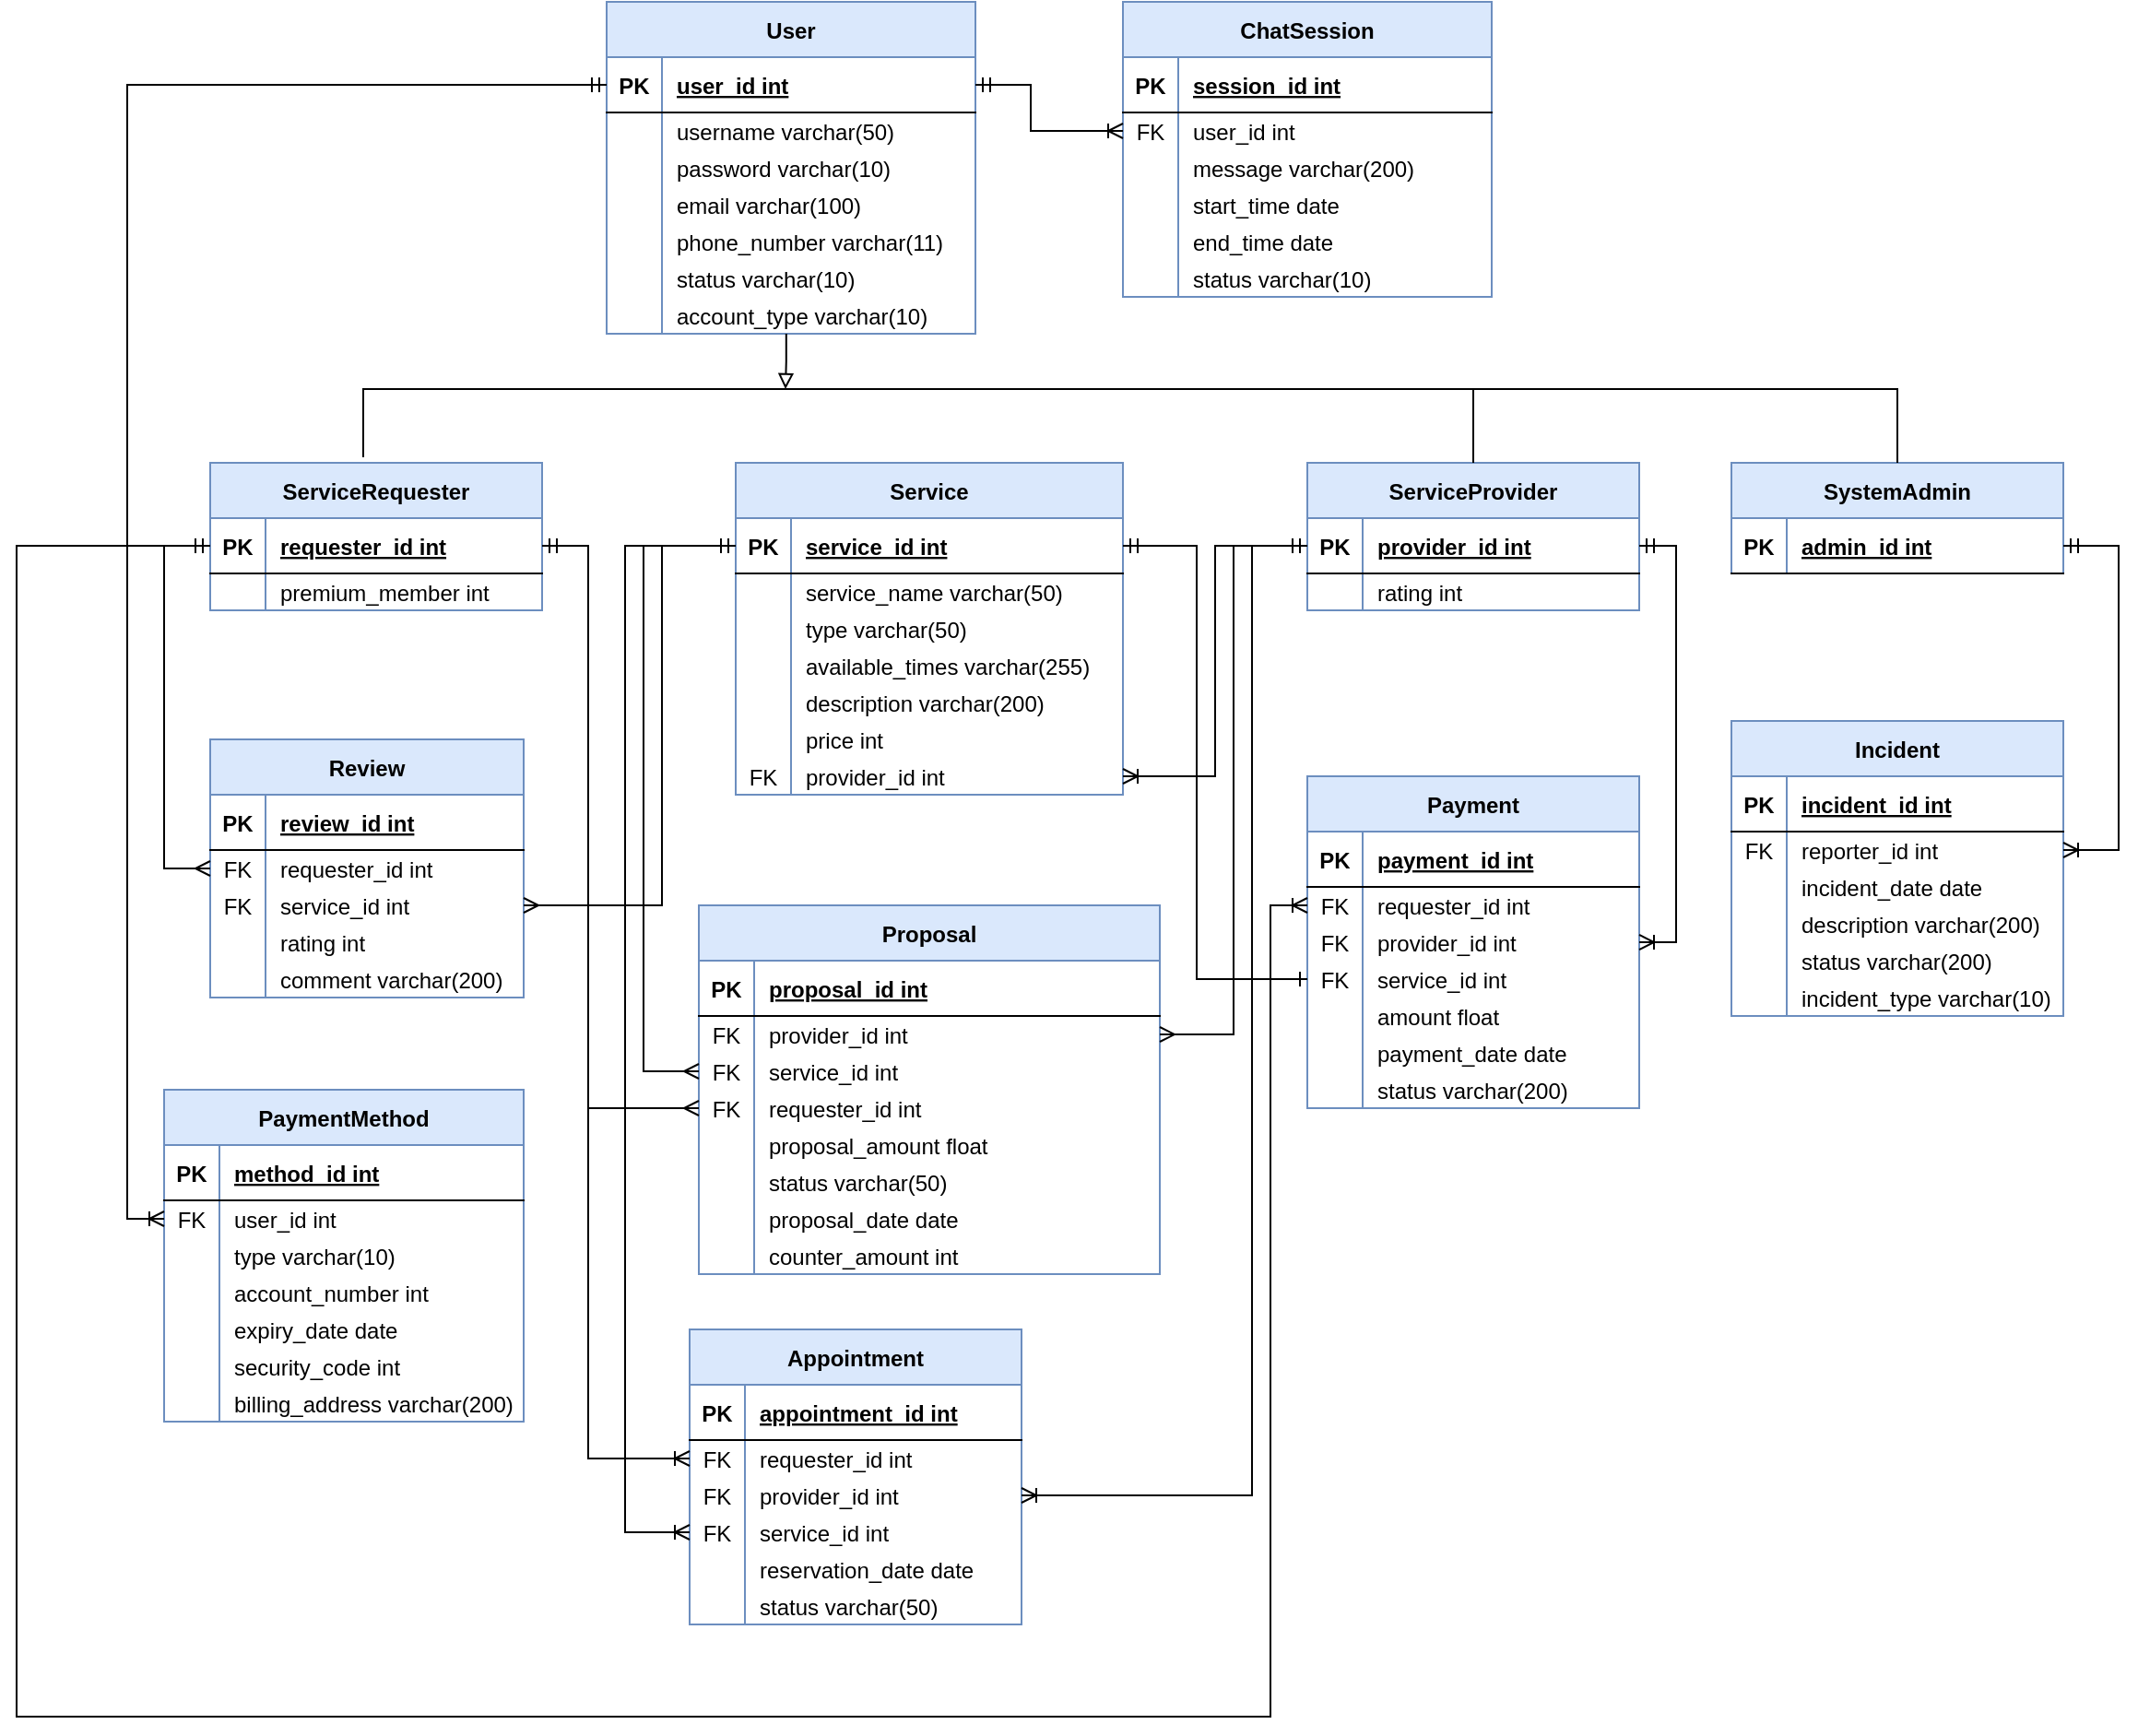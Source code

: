 <mxfile version="22.1.9" type="google">
  <diagram id="R2lEEEUBdFMjLlhIrx00" name="Page-1">
    <mxGraphModel grid="1" page="1" gridSize="10" guides="1" tooltips="1" connect="1" arrows="1" fold="1" pageScale="1" pageWidth="850" pageHeight="1100" math="0" shadow="0" extFonts="Permanent Marker^https://fonts.googleapis.com/css?family=Permanent+Marker">
      <root>
        <mxCell id="0" />
        <mxCell id="1" parent="0" />
        <mxCell id="C-vyLk0tnHw3VtMMgP7b-2" value="ServiceProvider" style="shape=table;startSize=30;container=1;collapsible=1;childLayout=tableLayout;fixedRows=1;rowLines=0;fontStyle=1;align=center;resizeLast=1;fillColor=#dae8fc;strokeColor=#6c8ebf;" vertex="1" parent="1">
          <mxGeometry x="-730" y="-1910" width="180" height="80" as="geometry" />
        </mxCell>
        <mxCell id="C-vyLk0tnHw3VtMMgP7b-3" value="" style="shape=partialRectangle;collapsible=0;dropTarget=0;pointerEvents=0;fillColor=none;points=[[0,0.5],[1,0.5]];portConstraint=eastwest;top=0;left=0;right=0;bottom=1;" vertex="1" parent="C-vyLk0tnHw3VtMMgP7b-2">
          <mxGeometry y="30" width="180" height="30" as="geometry" />
        </mxCell>
        <mxCell id="C-vyLk0tnHw3VtMMgP7b-4" value="PK" style="shape=partialRectangle;overflow=hidden;connectable=0;fillColor=none;top=0;left=0;bottom=0;right=0;fontStyle=1;" vertex="1" parent="C-vyLk0tnHw3VtMMgP7b-3">
          <mxGeometry width="30" height="30" as="geometry">
            <mxRectangle width="30" height="30" as="alternateBounds" />
          </mxGeometry>
        </mxCell>
        <mxCell id="C-vyLk0tnHw3VtMMgP7b-5" value="provider_id int" style="shape=partialRectangle;overflow=hidden;connectable=0;fillColor=none;top=0;left=0;bottom=0;right=0;align=left;spacingLeft=6;fontStyle=5;" vertex="1" parent="C-vyLk0tnHw3VtMMgP7b-3">
          <mxGeometry x="30" width="150" height="30" as="geometry">
            <mxRectangle width="150" height="30" as="alternateBounds" />
          </mxGeometry>
        </mxCell>
        <mxCell id="C-vyLk0tnHw3VtMMgP7b-6" value="" style="shape=partialRectangle;collapsible=0;dropTarget=0;pointerEvents=0;fillColor=none;points=[[0,0.5],[1,0.5]];portConstraint=eastwest;top=0;left=0;right=0;bottom=0;" vertex="1" parent="C-vyLk0tnHw3VtMMgP7b-2">
          <mxGeometry y="60" width="180" height="20" as="geometry" />
        </mxCell>
        <mxCell id="C-vyLk0tnHw3VtMMgP7b-7" value="" style="shape=partialRectangle;overflow=hidden;connectable=0;fillColor=none;top=0;left=0;bottom=0;right=0;" vertex="1" parent="C-vyLk0tnHw3VtMMgP7b-6">
          <mxGeometry width="30" height="20" as="geometry">
            <mxRectangle width="30" height="20" as="alternateBounds" />
          </mxGeometry>
        </mxCell>
        <mxCell id="C-vyLk0tnHw3VtMMgP7b-8" value="rating int" style="shape=partialRectangle;overflow=hidden;connectable=0;fillColor=none;top=0;left=0;bottom=0;right=0;align=left;spacingLeft=6;" vertex="1" parent="C-vyLk0tnHw3VtMMgP7b-6">
          <mxGeometry x="30" width="150" height="20" as="geometry">
            <mxRectangle width="150" height="20" as="alternateBounds" />
          </mxGeometry>
        </mxCell>
        <mxCell id="C-vyLk0tnHw3VtMMgP7b-13" value="Service" style="shape=table;startSize=30;container=1;collapsible=1;childLayout=tableLayout;fixedRows=1;rowLines=0;fontStyle=1;align=center;resizeLast=1;fillColor=#dae8fc;strokeColor=#6c8ebf;" vertex="1" parent="1">
          <mxGeometry x="-1040" y="-1910" width="210" height="180" as="geometry" />
        </mxCell>
        <mxCell id="C-vyLk0tnHw3VtMMgP7b-14" value="" style="shape=partialRectangle;collapsible=0;dropTarget=0;pointerEvents=0;fillColor=none;points=[[0,0.5],[1,0.5]];portConstraint=eastwest;top=0;left=0;right=0;bottom=1;" vertex="1" parent="C-vyLk0tnHw3VtMMgP7b-13">
          <mxGeometry y="30" width="210" height="30" as="geometry" />
        </mxCell>
        <mxCell id="C-vyLk0tnHw3VtMMgP7b-15" value="PK" style="shape=partialRectangle;overflow=hidden;connectable=0;fillColor=none;top=0;left=0;bottom=0;right=0;fontStyle=1;" vertex="1" parent="C-vyLk0tnHw3VtMMgP7b-14">
          <mxGeometry width="30" height="30" as="geometry">
            <mxRectangle width="30" height="30" as="alternateBounds" />
          </mxGeometry>
        </mxCell>
        <mxCell id="C-vyLk0tnHw3VtMMgP7b-16" value="service_id int" style="shape=partialRectangle;overflow=hidden;connectable=0;fillColor=none;top=0;left=0;bottom=0;right=0;align=left;spacingLeft=6;fontStyle=5;" vertex="1" parent="C-vyLk0tnHw3VtMMgP7b-14">
          <mxGeometry x="30" width="180" height="30" as="geometry">
            <mxRectangle width="180" height="30" as="alternateBounds" />
          </mxGeometry>
        </mxCell>
        <mxCell id="C-vyLk0tnHw3VtMMgP7b-20" value="" style="shape=partialRectangle;collapsible=0;dropTarget=0;pointerEvents=0;fillColor=none;points=[[0,0.5],[1,0.5]];portConstraint=eastwest;top=0;left=0;right=0;bottom=0;" vertex="1" parent="C-vyLk0tnHw3VtMMgP7b-13">
          <mxGeometry y="60" width="210" height="20" as="geometry" />
        </mxCell>
        <mxCell id="C-vyLk0tnHw3VtMMgP7b-21" value="" style="shape=partialRectangle;overflow=hidden;connectable=0;fillColor=none;top=0;left=0;bottom=0;right=0;" vertex="1" parent="C-vyLk0tnHw3VtMMgP7b-20">
          <mxGeometry width="30" height="20" as="geometry">
            <mxRectangle width="30" height="20" as="alternateBounds" />
          </mxGeometry>
        </mxCell>
        <mxCell id="C-vyLk0tnHw3VtMMgP7b-22" value="service_name varchar(50)" style="shape=partialRectangle;overflow=hidden;connectable=0;fillColor=none;top=0;left=0;bottom=0;right=0;align=left;spacingLeft=6;" vertex="1" parent="C-vyLk0tnHw3VtMMgP7b-20">
          <mxGeometry x="30" width="180" height="20" as="geometry">
            <mxRectangle width="180" height="20" as="alternateBounds" />
          </mxGeometry>
        </mxCell>
        <mxCell id="X0QKfnbGEKnTVk9c6X8E-27" value="" style="shape=partialRectangle;collapsible=0;dropTarget=0;pointerEvents=0;fillColor=none;points=[[0,0.5],[1,0.5]];portConstraint=eastwest;top=0;left=0;right=0;bottom=0;" vertex="1" parent="C-vyLk0tnHw3VtMMgP7b-13">
          <mxGeometry y="80" width="210" height="20" as="geometry" />
        </mxCell>
        <mxCell id="X0QKfnbGEKnTVk9c6X8E-28" value="" style="shape=partialRectangle;overflow=hidden;connectable=0;fillColor=none;top=0;left=0;bottom=0;right=0;" vertex="1" parent="X0QKfnbGEKnTVk9c6X8E-27">
          <mxGeometry width="30" height="20" as="geometry">
            <mxRectangle width="30" height="20" as="alternateBounds" />
          </mxGeometry>
        </mxCell>
        <mxCell id="X0QKfnbGEKnTVk9c6X8E-29" value="type varchar(50)" style="shape=partialRectangle;overflow=hidden;connectable=0;fillColor=none;top=0;left=0;bottom=0;right=0;align=left;spacingLeft=6;" vertex="1" parent="X0QKfnbGEKnTVk9c6X8E-27">
          <mxGeometry x="30" width="180" height="20" as="geometry">
            <mxRectangle width="180" height="20" as="alternateBounds" />
          </mxGeometry>
        </mxCell>
        <mxCell id="X0QKfnbGEKnTVk9c6X8E-30" value="" style="shape=partialRectangle;collapsible=0;dropTarget=0;pointerEvents=0;fillColor=none;points=[[0,0.5],[1,0.5]];portConstraint=eastwest;top=0;left=0;right=0;bottom=0;" vertex="1" parent="C-vyLk0tnHw3VtMMgP7b-13">
          <mxGeometry y="100" width="210" height="20" as="geometry" />
        </mxCell>
        <mxCell id="X0QKfnbGEKnTVk9c6X8E-31" value="" style="shape=partialRectangle;overflow=hidden;connectable=0;fillColor=none;top=0;left=0;bottom=0;right=0;" vertex="1" parent="X0QKfnbGEKnTVk9c6X8E-30">
          <mxGeometry width="30" height="20" as="geometry">
            <mxRectangle width="30" height="20" as="alternateBounds" />
          </mxGeometry>
        </mxCell>
        <mxCell id="X0QKfnbGEKnTVk9c6X8E-32" value="available_times varchar(255)" style="shape=partialRectangle;overflow=hidden;connectable=0;fillColor=none;top=0;left=0;bottom=0;right=0;align=left;spacingLeft=6;" vertex="1" parent="X0QKfnbGEKnTVk9c6X8E-30">
          <mxGeometry x="30" width="180" height="20" as="geometry">
            <mxRectangle width="180" height="20" as="alternateBounds" />
          </mxGeometry>
        </mxCell>
        <mxCell id="kZIPnpXtTYGKchgnMpPG-46" value="" style="shape=partialRectangle;collapsible=0;dropTarget=0;pointerEvents=0;fillColor=none;points=[[0,0.5],[1,0.5]];portConstraint=eastwest;top=0;left=0;right=0;bottom=0;" vertex="1" parent="C-vyLk0tnHw3VtMMgP7b-13">
          <mxGeometry y="120" width="210" height="20" as="geometry" />
        </mxCell>
        <mxCell id="kZIPnpXtTYGKchgnMpPG-47" value="" style="shape=partialRectangle;overflow=hidden;connectable=0;fillColor=none;top=0;left=0;bottom=0;right=0;" vertex="1" parent="kZIPnpXtTYGKchgnMpPG-46">
          <mxGeometry width="30" height="20" as="geometry">
            <mxRectangle width="30" height="20" as="alternateBounds" />
          </mxGeometry>
        </mxCell>
        <mxCell id="kZIPnpXtTYGKchgnMpPG-48" value="description varchar(200)" style="shape=partialRectangle;overflow=hidden;connectable=0;fillColor=none;top=0;left=0;bottom=0;right=0;align=left;spacingLeft=6;" vertex="1" parent="kZIPnpXtTYGKchgnMpPG-46">
          <mxGeometry x="30" width="180" height="20" as="geometry">
            <mxRectangle width="180" height="20" as="alternateBounds" />
          </mxGeometry>
        </mxCell>
        <mxCell id="kZIPnpXtTYGKchgnMpPG-49" value="" style="shape=partialRectangle;collapsible=0;dropTarget=0;pointerEvents=0;fillColor=none;points=[[0,0.5],[1,0.5]];portConstraint=eastwest;top=0;left=0;right=0;bottom=0;" vertex="1" parent="C-vyLk0tnHw3VtMMgP7b-13">
          <mxGeometry y="140" width="210" height="20" as="geometry" />
        </mxCell>
        <mxCell id="kZIPnpXtTYGKchgnMpPG-50" value="" style="shape=partialRectangle;overflow=hidden;connectable=0;fillColor=none;top=0;left=0;bottom=0;right=0;" vertex="1" parent="kZIPnpXtTYGKchgnMpPG-49">
          <mxGeometry width="30" height="20" as="geometry">
            <mxRectangle width="30" height="20" as="alternateBounds" />
          </mxGeometry>
        </mxCell>
        <mxCell id="kZIPnpXtTYGKchgnMpPG-51" value="price int" style="shape=partialRectangle;overflow=hidden;connectable=0;fillColor=none;top=0;left=0;bottom=0;right=0;align=left;spacingLeft=6;" vertex="1" parent="kZIPnpXtTYGKchgnMpPG-49">
          <mxGeometry x="30" width="180" height="20" as="geometry">
            <mxRectangle width="180" height="20" as="alternateBounds" />
          </mxGeometry>
        </mxCell>
        <mxCell id="X0QKfnbGEKnTVk9c6X8E-128" value="" style="shape=partialRectangle;collapsible=0;dropTarget=0;pointerEvents=0;fillColor=none;points=[[0,0.5],[1,0.5]];portConstraint=eastwest;top=0;left=0;right=0;bottom=0;" vertex="1" parent="C-vyLk0tnHw3VtMMgP7b-13">
          <mxGeometry y="160" width="210" height="20" as="geometry" />
        </mxCell>
        <mxCell id="X0QKfnbGEKnTVk9c6X8E-129" value="FK" style="shape=partialRectangle;overflow=hidden;connectable=0;fillColor=none;top=0;left=0;bottom=0;right=0;" vertex="1" parent="X0QKfnbGEKnTVk9c6X8E-128">
          <mxGeometry width="30" height="20" as="geometry">
            <mxRectangle width="30" height="20" as="alternateBounds" />
          </mxGeometry>
        </mxCell>
        <mxCell id="X0QKfnbGEKnTVk9c6X8E-130" value="provider_id int" style="shape=partialRectangle;overflow=hidden;connectable=0;fillColor=none;top=0;left=0;bottom=0;right=0;align=left;spacingLeft=6;" vertex="1" parent="X0QKfnbGEKnTVk9c6X8E-128">
          <mxGeometry x="30" width="180" height="20" as="geometry">
            <mxRectangle width="180" height="20" as="alternateBounds" />
          </mxGeometry>
        </mxCell>
        <mxCell id="C-vyLk0tnHw3VtMMgP7b-23" value="ServiceRequester" style="shape=table;startSize=30;container=1;collapsible=1;childLayout=tableLayout;fixedRows=1;rowLines=0;fontStyle=1;align=center;resizeLast=1;fillColor=#dae8fc;strokeColor=#6c8ebf;" vertex="1" parent="1">
          <mxGeometry x="-1325" y="-1910" width="180" height="80" as="geometry" />
        </mxCell>
        <mxCell id="C-vyLk0tnHw3VtMMgP7b-24" value="" style="shape=partialRectangle;collapsible=0;dropTarget=0;pointerEvents=0;fillColor=none;points=[[0,0.5],[1,0.5]];portConstraint=eastwest;top=0;left=0;right=0;bottom=1;" vertex="1" parent="C-vyLk0tnHw3VtMMgP7b-23">
          <mxGeometry y="30" width="180" height="30" as="geometry" />
        </mxCell>
        <mxCell id="C-vyLk0tnHw3VtMMgP7b-25" value="PK" style="shape=partialRectangle;overflow=hidden;connectable=0;fillColor=none;top=0;left=0;bottom=0;right=0;fontStyle=1;" vertex="1" parent="C-vyLk0tnHw3VtMMgP7b-24">
          <mxGeometry width="30" height="30" as="geometry">
            <mxRectangle width="30" height="30" as="alternateBounds" />
          </mxGeometry>
        </mxCell>
        <mxCell id="C-vyLk0tnHw3VtMMgP7b-26" value="requester_id int" style="shape=partialRectangle;overflow=hidden;connectable=0;fillColor=none;top=0;left=0;bottom=0;right=0;align=left;spacingLeft=6;fontStyle=5;" vertex="1" parent="C-vyLk0tnHw3VtMMgP7b-24">
          <mxGeometry x="30" width="150" height="30" as="geometry">
            <mxRectangle width="150" height="30" as="alternateBounds" />
          </mxGeometry>
        </mxCell>
        <mxCell id="C-vyLk0tnHw3VtMMgP7b-27" value="" style="shape=partialRectangle;collapsible=0;dropTarget=0;pointerEvents=0;fillColor=none;points=[[0,0.5],[1,0.5]];portConstraint=eastwest;top=0;left=0;right=0;bottom=0;" vertex="1" parent="C-vyLk0tnHw3VtMMgP7b-23">
          <mxGeometry y="60" width="180" height="20" as="geometry" />
        </mxCell>
        <mxCell id="C-vyLk0tnHw3VtMMgP7b-28" value="" style="shape=partialRectangle;overflow=hidden;connectable=0;fillColor=none;top=0;left=0;bottom=0;right=0;" vertex="1" parent="C-vyLk0tnHw3VtMMgP7b-27">
          <mxGeometry width="30" height="20" as="geometry">
            <mxRectangle width="30" height="20" as="alternateBounds" />
          </mxGeometry>
        </mxCell>
        <mxCell id="C-vyLk0tnHw3VtMMgP7b-29" value="premium_member int" style="shape=partialRectangle;overflow=hidden;connectable=0;fillColor=none;top=0;left=0;bottom=0;right=0;align=left;spacingLeft=6;" vertex="1" parent="C-vyLk0tnHw3VtMMgP7b-27">
          <mxGeometry x="30" width="150" height="20" as="geometry">
            <mxRectangle width="150" height="20" as="alternateBounds" />
          </mxGeometry>
        </mxCell>
        <mxCell id="X0QKfnbGEKnTVk9c6X8E-33" value="Appointment" style="shape=table;startSize=30;container=1;collapsible=1;childLayout=tableLayout;fixedRows=1;rowLines=0;fontStyle=1;align=center;resizeLast=1;fillColor=#dae8fc;strokeColor=#6c8ebf;" vertex="1" parent="1">
          <mxGeometry x="-1065" y="-1440" width="180" height="160" as="geometry" />
        </mxCell>
        <mxCell id="X0QKfnbGEKnTVk9c6X8E-34" value="" style="shape=partialRectangle;collapsible=0;dropTarget=0;pointerEvents=0;fillColor=none;points=[[0,0.5],[1,0.5]];portConstraint=eastwest;top=0;left=0;right=0;bottom=1;" vertex="1" parent="X0QKfnbGEKnTVk9c6X8E-33">
          <mxGeometry y="30" width="180" height="30" as="geometry" />
        </mxCell>
        <mxCell id="X0QKfnbGEKnTVk9c6X8E-35" value="PK" style="shape=partialRectangle;overflow=hidden;connectable=0;fillColor=none;top=0;left=0;bottom=0;right=0;fontStyle=1;" vertex="1" parent="X0QKfnbGEKnTVk9c6X8E-34">
          <mxGeometry width="30" height="30" as="geometry">
            <mxRectangle width="30" height="30" as="alternateBounds" />
          </mxGeometry>
        </mxCell>
        <mxCell id="X0QKfnbGEKnTVk9c6X8E-36" value="appointment_id int" style="shape=partialRectangle;overflow=hidden;connectable=0;fillColor=none;top=0;left=0;bottom=0;right=0;align=left;spacingLeft=6;fontStyle=5;" vertex="1" parent="X0QKfnbGEKnTVk9c6X8E-34">
          <mxGeometry x="30" width="150" height="30" as="geometry">
            <mxRectangle width="150" height="30" as="alternateBounds" />
          </mxGeometry>
        </mxCell>
        <mxCell id="X0QKfnbGEKnTVk9c6X8E-37" value="" style="shape=partialRectangle;collapsible=0;dropTarget=0;pointerEvents=0;fillColor=none;points=[[0,0.5],[1,0.5]];portConstraint=eastwest;top=0;left=0;right=0;bottom=0;" vertex="1" parent="X0QKfnbGEKnTVk9c6X8E-33">
          <mxGeometry y="60" width="180" height="20" as="geometry" />
        </mxCell>
        <mxCell id="X0QKfnbGEKnTVk9c6X8E-38" value="FK" style="shape=partialRectangle;overflow=hidden;connectable=0;fillColor=none;top=0;left=0;bottom=0;right=0;" vertex="1" parent="X0QKfnbGEKnTVk9c6X8E-37">
          <mxGeometry width="30" height="20" as="geometry">
            <mxRectangle width="30" height="20" as="alternateBounds" />
          </mxGeometry>
        </mxCell>
        <mxCell id="X0QKfnbGEKnTVk9c6X8E-39" value="requester_id int" style="shape=partialRectangle;overflow=hidden;connectable=0;fillColor=none;top=0;left=0;bottom=0;right=0;align=left;spacingLeft=6;" vertex="1" parent="X0QKfnbGEKnTVk9c6X8E-37">
          <mxGeometry x="30" width="150" height="20" as="geometry">
            <mxRectangle width="150" height="20" as="alternateBounds" />
          </mxGeometry>
        </mxCell>
        <mxCell id="X0QKfnbGEKnTVk9c6X8E-40" value="" style="shape=partialRectangle;collapsible=0;dropTarget=0;pointerEvents=0;fillColor=none;points=[[0,0.5],[1,0.5]];portConstraint=eastwest;top=0;left=0;right=0;bottom=0;" vertex="1" parent="X0QKfnbGEKnTVk9c6X8E-33">
          <mxGeometry y="80" width="180" height="20" as="geometry" />
        </mxCell>
        <mxCell id="X0QKfnbGEKnTVk9c6X8E-41" value="FK" style="shape=partialRectangle;overflow=hidden;connectable=0;fillColor=none;top=0;left=0;bottom=0;right=0;" vertex="1" parent="X0QKfnbGEKnTVk9c6X8E-40">
          <mxGeometry width="30" height="20" as="geometry">
            <mxRectangle width="30" height="20" as="alternateBounds" />
          </mxGeometry>
        </mxCell>
        <mxCell id="X0QKfnbGEKnTVk9c6X8E-42" value="provider_id int" style="shape=partialRectangle;overflow=hidden;connectable=0;fillColor=none;top=0;left=0;bottom=0;right=0;align=left;spacingLeft=6;" vertex="1" parent="X0QKfnbGEKnTVk9c6X8E-40">
          <mxGeometry x="30" width="150" height="20" as="geometry">
            <mxRectangle width="150" height="20" as="alternateBounds" />
          </mxGeometry>
        </mxCell>
        <mxCell id="X0QKfnbGEKnTVk9c6X8E-43" value="" style="shape=partialRectangle;collapsible=0;dropTarget=0;pointerEvents=0;fillColor=none;points=[[0,0.5],[1,0.5]];portConstraint=eastwest;top=0;left=0;right=0;bottom=0;" vertex="1" parent="X0QKfnbGEKnTVk9c6X8E-33">
          <mxGeometry y="100" width="180" height="20" as="geometry" />
        </mxCell>
        <mxCell id="X0QKfnbGEKnTVk9c6X8E-44" value="FK" style="shape=partialRectangle;overflow=hidden;connectable=0;fillColor=none;top=0;left=0;bottom=0;right=0;" vertex="1" parent="X0QKfnbGEKnTVk9c6X8E-43">
          <mxGeometry width="30" height="20" as="geometry">
            <mxRectangle width="30" height="20" as="alternateBounds" />
          </mxGeometry>
        </mxCell>
        <mxCell id="X0QKfnbGEKnTVk9c6X8E-45" value="service_id int" style="shape=partialRectangle;overflow=hidden;connectable=0;fillColor=none;top=0;left=0;bottom=0;right=0;align=left;spacingLeft=6;" vertex="1" parent="X0QKfnbGEKnTVk9c6X8E-43">
          <mxGeometry x="30" width="150" height="20" as="geometry">
            <mxRectangle width="150" height="20" as="alternateBounds" />
          </mxGeometry>
        </mxCell>
        <mxCell id="X0QKfnbGEKnTVk9c6X8E-46" value="" style="shape=partialRectangle;collapsible=0;dropTarget=0;pointerEvents=0;fillColor=none;points=[[0,0.5],[1,0.5]];portConstraint=eastwest;top=0;left=0;right=0;bottom=0;" vertex="1" parent="X0QKfnbGEKnTVk9c6X8E-33">
          <mxGeometry y="120" width="180" height="20" as="geometry" />
        </mxCell>
        <mxCell id="X0QKfnbGEKnTVk9c6X8E-47" value="" style="shape=partialRectangle;overflow=hidden;connectable=0;fillColor=none;top=0;left=0;bottom=0;right=0;" vertex="1" parent="X0QKfnbGEKnTVk9c6X8E-46">
          <mxGeometry width="30" height="20" as="geometry">
            <mxRectangle width="30" height="20" as="alternateBounds" />
          </mxGeometry>
        </mxCell>
        <mxCell id="X0QKfnbGEKnTVk9c6X8E-48" value="reservation_date date" style="shape=partialRectangle;overflow=hidden;connectable=0;fillColor=none;top=0;left=0;bottom=0;right=0;align=left;spacingLeft=6;" vertex="1" parent="X0QKfnbGEKnTVk9c6X8E-46">
          <mxGeometry x="30" width="150" height="20" as="geometry">
            <mxRectangle width="150" height="20" as="alternateBounds" />
          </mxGeometry>
        </mxCell>
        <mxCell id="X0QKfnbGEKnTVk9c6X8E-49" value="" style="shape=partialRectangle;collapsible=0;dropTarget=0;pointerEvents=0;fillColor=none;points=[[0,0.5],[1,0.5]];portConstraint=eastwest;top=0;left=0;right=0;bottom=0;" vertex="1" parent="X0QKfnbGEKnTVk9c6X8E-33">
          <mxGeometry y="140" width="180" height="20" as="geometry" />
        </mxCell>
        <mxCell id="X0QKfnbGEKnTVk9c6X8E-50" value="" style="shape=partialRectangle;overflow=hidden;connectable=0;fillColor=none;top=0;left=0;bottom=0;right=0;" vertex="1" parent="X0QKfnbGEKnTVk9c6X8E-49">
          <mxGeometry width="30" height="20" as="geometry">
            <mxRectangle width="30" height="20" as="alternateBounds" />
          </mxGeometry>
        </mxCell>
        <mxCell id="X0QKfnbGEKnTVk9c6X8E-51" value="status varchar(50)" style="shape=partialRectangle;overflow=hidden;connectable=0;fillColor=none;top=0;left=0;bottom=0;right=0;align=left;spacingLeft=6;" vertex="1" parent="X0QKfnbGEKnTVk9c6X8E-49">
          <mxGeometry x="30" width="150" height="20" as="geometry">
            <mxRectangle width="150" height="20" as="alternateBounds" />
          </mxGeometry>
        </mxCell>
        <mxCell id="X0QKfnbGEKnTVk9c6X8E-52" value="Review" style="shape=table;startSize=30;container=1;collapsible=1;childLayout=tableLayout;fixedRows=1;rowLines=0;fontStyle=1;align=center;resizeLast=1;fillColor=#dae8fc;strokeColor=#6c8ebf;" vertex="1" parent="1">
          <mxGeometry x="-1325" y="-1760" width="170" height="140" as="geometry" />
        </mxCell>
        <mxCell id="X0QKfnbGEKnTVk9c6X8E-53" value="" style="shape=partialRectangle;collapsible=0;dropTarget=0;pointerEvents=0;fillColor=none;points=[[0,0.5],[1,0.5]];portConstraint=eastwest;top=0;left=0;right=0;bottom=1;" vertex="1" parent="X0QKfnbGEKnTVk9c6X8E-52">
          <mxGeometry y="30" width="170" height="30" as="geometry" />
        </mxCell>
        <mxCell id="X0QKfnbGEKnTVk9c6X8E-54" value="PK" style="shape=partialRectangle;overflow=hidden;connectable=0;fillColor=none;top=0;left=0;bottom=0;right=0;fontStyle=1;" vertex="1" parent="X0QKfnbGEKnTVk9c6X8E-53">
          <mxGeometry width="30" height="30" as="geometry">
            <mxRectangle width="30" height="30" as="alternateBounds" />
          </mxGeometry>
        </mxCell>
        <mxCell id="X0QKfnbGEKnTVk9c6X8E-55" value="review_id int" style="shape=partialRectangle;overflow=hidden;connectable=0;fillColor=none;top=0;left=0;bottom=0;right=0;align=left;spacingLeft=6;fontStyle=5;" vertex="1" parent="X0QKfnbGEKnTVk9c6X8E-53">
          <mxGeometry x="30" width="140" height="30" as="geometry">
            <mxRectangle width="140" height="30" as="alternateBounds" />
          </mxGeometry>
        </mxCell>
        <mxCell id="X0QKfnbGEKnTVk9c6X8E-56" value="" style="shape=partialRectangle;collapsible=0;dropTarget=0;pointerEvents=0;fillColor=none;points=[[0,0.5],[1,0.5]];portConstraint=eastwest;top=0;left=0;right=0;bottom=0;" vertex="1" parent="X0QKfnbGEKnTVk9c6X8E-52">
          <mxGeometry y="60" width="170" height="20" as="geometry" />
        </mxCell>
        <mxCell id="X0QKfnbGEKnTVk9c6X8E-57" value="FK" style="shape=partialRectangle;overflow=hidden;connectable=0;fillColor=none;top=0;left=0;bottom=0;right=0;" vertex="1" parent="X0QKfnbGEKnTVk9c6X8E-56">
          <mxGeometry width="30" height="20" as="geometry">
            <mxRectangle width="30" height="20" as="alternateBounds" />
          </mxGeometry>
        </mxCell>
        <mxCell id="X0QKfnbGEKnTVk9c6X8E-58" value="requester_id int" style="shape=partialRectangle;overflow=hidden;connectable=0;fillColor=none;top=0;left=0;bottom=0;right=0;align=left;spacingLeft=6;" vertex="1" parent="X0QKfnbGEKnTVk9c6X8E-56">
          <mxGeometry x="30" width="140" height="20" as="geometry">
            <mxRectangle width="140" height="20" as="alternateBounds" />
          </mxGeometry>
        </mxCell>
        <mxCell id="X0QKfnbGEKnTVk9c6X8E-59" value="" style="shape=partialRectangle;collapsible=0;dropTarget=0;pointerEvents=0;fillColor=none;points=[[0,0.5],[1,0.5]];portConstraint=eastwest;top=0;left=0;right=0;bottom=0;" vertex="1" parent="X0QKfnbGEKnTVk9c6X8E-52">
          <mxGeometry y="80" width="170" height="20" as="geometry" />
        </mxCell>
        <mxCell id="X0QKfnbGEKnTVk9c6X8E-60" value="FK" style="shape=partialRectangle;overflow=hidden;connectable=0;fillColor=none;top=0;left=0;bottom=0;right=0;" vertex="1" parent="X0QKfnbGEKnTVk9c6X8E-59">
          <mxGeometry width="30" height="20" as="geometry">
            <mxRectangle width="30" height="20" as="alternateBounds" />
          </mxGeometry>
        </mxCell>
        <mxCell id="X0QKfnbGEKnTVk9c6X8E-61" value="service_id int" style="shape=partialRectangle;overflow=hidden;connectable=0;fillColor=none;top=0;left=0;bottom=0;right=0;align=left;spacingLeft=6;" vertex="1" parent="X0QKfnbGEKnTVk9c6X8E-59">
          <mxGeometry x="30" width="140" height="20" as="geometry">
            <mxRectangle width="140" height="20" as="alternateBounds" />
          </mxGeometry>
        </mxCell>
        <mxCell id="X0QKfnbGEKnTVk9c6X8E-62" value="" style="shape=partialRectangle;collapsible=0;dropTarget=0;pointerEvents=0;fillColor=none;points=[[0,0.5],[1,0.5]];portConstraint=eastwest;top=0;left=0;right=0;bottom=0;" vertex="1" parent="X0QKfnbGEKnTVk9c6X8E-52">
          <mxGeometry y="100" width="170" height="20" as="geometry" />
        </mxCell>
        <mxCell id="X0QKfnbGEKnTVk9c6X8E-63" value="" style="shape=partialRectangle;overflow=hidden;connectable=0;fillColor=none;top=0;left=0;bottom=0;right=0;" vertex="1" parent="X0QKfnbGEKnTVk9c6X8E-62">
          <mxGeometry width="30" height="20" as="geometry">
            <mxRectangle width="30" height="20" as="alternateBounds" />
          </mxGeometry>
        </mxCell>
        <mxCell id="X0QKfnbGEKnTVk9c6X8E-64" value="rating int" style="shape=partialRectangle;overflow=hidden;connectable=0;fillColor=none;top=0;left=0;bottom=0;right=0;align=left;spacingLeft=6;" vertex="1" parent="X0QKfnbGEKnTVk9c6X8E-62">
          <mxGeometry x="30" width="140" height="20" as="geometry">
            <mxRectangle width="140" height="20" as="alternateBounds" />
          </mxGeometry>
        </mxCell>
        <mxCell id="X0QKfnbGEKnTVk9c6X8E-65" value="" style="shape=partialRectangle;collapsible=0;dropTarget=0;pointerEvents=0;fillColor=none;points=[[0,0.5],[1,0.5]];portConstraint=eastwest;top=0;left=0;right=0;bottom=0;" vertex="1" parent="X0QKfnbGEKnTVk9c6X8E-52">
          <mxGeometry y="120" width="170" height="20" as="geometry" />
        </mxCell>
        <mxCell id="X0QKfnbGEKnTVk9c6X8E-66" value="" style="shape=partialRectangle;overflow=hidden;connectable=0;fillColor=none;top=0;left=0;bottom=0;right=0;" vertex="1" parent="X0QKfnbGEKnTVk9c6X8E-65">
          <mxGeometry width="30" height="20" as="geometry">
            <mxRectangle width="30" height="20" as="alternateBounds" />
          </mxGeometry>
        </mxCell>
        <mxCell id="X0QKfnbGEKnTVk9c6X8E-67" value="comment varchar(200)" style="shape=partialRectangle;overflow=hidden;connectable=0;fillColor=none;top=0;left=0;bottom=0;right=0;align=left;spacingLeft=6;" vertex="1" parent="X0QKfnbGEKnTVk9c6X8E-65">
          <mxGeometry x="30" width="140" height="20" as="geometry">
            <mxRectangle width="140" height="20" as="alternateBounds" />
          </mxGeometry>
        </mxCell>
        <mxCell id="X0QKfnbGEKnTVk9c6X8E-68" value="Payment" style="shape=table;startSize=30;container=1;collapsible=1;childLayout=tableLayout;fixedRows=1;rowLines=0;fontStyle=1;align=center;resizeLast=1;fillColor=#dae8fc;strokeColor=#6c8ebf;" vertex="1" parent="1">
          <mxGeometry x="-730" y="-1740" width="180" height="180" as="geometry" />
        </mxCell>
        <mxCell id="X0QKfnbGEKnTVk9c6X8E-69" value="" style="shape=partialRectangle;collapsible=0;dropTarget=0;pointerEvents=0;fillColor=none;points=[[0,0.5],[1,0.5]];portConstraint=eastwest;top=0;left=0;right=0;bottom=1;" vertex="1" parent="X0QKfnbGEKnTVk9c6X8E-68">
          <mxGeometry y="30" width="180" height="30" as="geometry" />
        </mxCell>
        <mxCell id="X0QKfnbGEKnTVk9c6X8E-70" value="PK" style="shape=partialRectangle;overflow=hidden;connectable=0;fillColor=none;top=0;left=0;bottom=0;right=0;fontStyle=1;" vertex="1" parent="X0QKfnbGEKnTVk9c6X8E-69">
          <mxGeometry width="30" height="30" as="geometry">
            <mxRectangle width="30" height="30" as="alternateBounds" />
          </mxGeometry>
        </mxCell>
        <mxCell id="X0QKfnbGEKnTVk9c6X8E-71" value="payment_id int" style="shape=partialRectangle;overflow=hidden;connectable=0;fillColor=none;top=0;left=0;bottom=0;right=0;align=left;spacingLeft=6;fontStyle=5;" vertex="1" parent="X0QKfnbGEKnTVk9c6X8E-69">
          <mxGeometry x="30" width="150" height="30" as="geometry">
            <mxRectangle width="150" height="30" as="alternateBounds" />
          </mxGeometry>
        </mxCell>
        <mxCell id="X0QKfnbGEKnTVk9c6X8E-72" value="" style="shape=partialRectangle;collapsible=0;dropTarget=0;pointerEvents=0;fillColor=none;points=[[0,0.5],[1,0.5]];portConstraint=eastwest;top=0;left=0;right=0;bottom=0;" vertex="1" parent="X0QKfnbGEKnTVk9c6X8E-68">
          <mxGeometry y="60" width="180" height="20" as="geometry" />
        </mxCell>
        <mxCell id="X0QKfnbGEKnTVk9c6X8E-73" value="FK" style="shape=partialRectangle;overflow=hidden;connectable=0;fillColor=none;top=0;left=0;bottom=0;right=0;" vertex="1" parent="X0QKfnbGEKnTVk9c6X8E-72">
          <mxGeometry width="30" height="20" as="geometry">
            <mxRectangle width="30" height="20" as="alternateBounds" />
          </mxGeometry>
        </mxCell>
        <mxCell id="X0QKfnbGEKnTVk9c6X8E-74" value="requester_id int" style="shape=partialRectangle;overflow=hidden;connectable=0;fillColor=none;top=0;left=0;bottom=0;right=0;align=left;spacingLeft=6;" vertex="1" parent="X0QKfnbGEKnTVk9c6X8E-72">
          <mxGeometry x="30" width="150" height="20" as="geometry">
            <mxRectangle width="150" height="20" as="alternateBounds" />
          </mxGeometry>
        </mxCell>
        <mxCell id="X0QKfnbGEKnTVk9c6X8E-75" value="" style="shape=partialRectangle;collapsible=0;dropTarget=0;pointerEvents=0;fillColor=none;points=[[0,0.5],[1,0.5]];portConstraint=eastwest;top=0;left=0;right=0;bottom=0;" vertex="1" parent="X0QKfnbGEKnTVk9c6X8E-68">
          <mxGeometry y="80" width="180" height="20" as="geometry" />
        </mxCell>
        <mxCell id="X0QKfnbGEKnTVk9c6X8E-76" value="FK" style="shape=partialRectangle;overflow=hidden;connectable=0;fillColor=none;top=0;left=0;bottom=0;right=0;" vertex="1" parent="X0QKfnbGEKnTVk9c6X8E-75">
          <mxGeometry width="30" height="20" as="geometry">
            <mxRectangle width="30" height="20" as="alternateBounds" />
          </mxGeometry>
        </mxCell>
        <mxCell id="X0QKfnbGEKnTVk9c6X8E-77" value="provider_id int" style="shape=partialRectangle;overflow=hidden;connectable=0;fillColor=none;top=0;left=0;bottom=0;right=0;align=left;spacingLeft=6;" vertex="1" parent="X0QKfnbGEKnTVk9c6X8E-75">
          <mxGeometry x="30" width="150" height="20" as="geometry">
            <mxRectangle width="150" height="20" as="alternateBounds" />
          </mxGeometry>
        </mxCell>
        <mxCell id="X0QKfnbGEKnTVk9c6X8E-78" value="" style="shape=partialRectangle;collapsible=0;dropTarget=0;pointerEvents=0;fillColor=none;points=[[0,0.5],[1,0.5]];portConstraint=eastwest;top=0;left=0;right=0;bottom=0;" vertex="1" parent="X0QKfnbGEKnTVk9c6X8E-68">
          <mxGeometry y="100" width="180" height="20" as="geometry" />
        </mxCell>
        <mxCell id="X0QKfnbGEKnTVk9c6X8E-79" value="FK" style="shape=partialRectangle;overflow=hidden;connectable=0;fillColor=none;top=0;left=0;bottom=0;right=0;" vertex="1" parent="X0QKfnbGEKnTVk9c6X8E-78">
          <mxGeometry width="30" height="20" as="geometry">
            <mxRectangle width="30" height="20" as="alternateBounds" />
          </mxGeometry>
        </mxCell>
        <mxCell id="X0QKfnbGEKnTVk9c6X8E-80" value="service_id int" style="shape=partialRectangle;overflow=hidden;connectable=0;fillColor=none;top=0;left=0;bottom=0;right=0;align=left;spacingLeft=6;" vertex="1" parent="X0QKfnbGEKnTVk9c6X8E-78">
          <mxGeometry x="30" width="150" height="20" as="geometry">
            <mxRectangle width="150" height="20" as="alternateBounds" />
          </mxGeometry>
        </mxCell>
        <mxCell id="X0QKfnbGEKnTVk9c6X8E-81" value="" style="shape=partialRectangle;collapsible=0;dropTarget=0;pointerEvents=0;fillColor=none;points=[[0,0.5],[1,0.5]];portConstraint=eastwest;top=0;left=0;right=0;bottom=0;" vertex="1" parent="X0QKfnbGEKnTVk9c6X8E-68">
          <mxGeometry y="120" width="180" height="20" as="geometry" />
        </mxCell>
        <mxCell id="X0QKfnbGEKnTVk9c6X8E-82" value="" style="shape=partialRectangle;overflow=hidden;connectable=0;fillColor=none;top=0;left=0;bottom=0;right=0;" vertex="1" parent="X0QKfnbGEKnTVk9c6X8E-81">
          <mxGeometry width="30" height="20" as="geometry">
            <mxRectangle width="30" height="20" as="alternateBounds" />
          </mxGeometry>
        </mxCell>
        <mxCell id="X0QKfnbGEKnTVk9c6X8E-83" value="amount float" style="shape=partialRectangle;overflow=hidden;connectable=0;fillColor=none;top=0;left=0;bottom=0;right=0;align=left;spacingLeft=6;" vertex="1" parent="X0QKfnbGEKnTVk9c6X8E-81">
          <mxGeometry x="30" width="150" height="20" as="geometry">
            <mxRectangle width="150" height="20" as="alternateBounds" />
          </mxGeometry>
        </mxCell>
        <mxCell id="X0QKfnbGEKnTVk9c6X8E-84" value="" style="shape=partialRectangle;collapsible=0;dropTarget=0;pointerEvents=0;fillColor=none;points=[[0,0.5],[1,0.5]];portConstraint=eastwest;top=0;left=0;right=0;bottom=0;" vertex="1" parent="X0QKfnbGEKnTVk9c6X8E-68">
          <mxGeometry y="140" width="180" height="20" as="geometry" />
        </mxCell>
        <mxCell id="X0QKfnbGEKnTVk9c6X8E-85" value="" style="shape=partialRectangle;overflow=hidden;connectable=0;fillColor=none;top=0;left=0;bottom=0;right=0;" vertex="1" parent="X0QKfnbGEKnTVk9c6X8E-84">
          <mxGeometry width="30" height="20" as="geometry">
            <mxRectangle width="30" height="20" as="alternateBounds" />
          </mxGeometry>
        </mxCell>
        <mxCell id="X0QKfnbGEKnTVk9c6X8E-86" value="payment_date date" style="shape=partialRectangle;overflow=hidden;connectable=0;fillColor=none;top=0;left=0;bottom=0;right=0;align=left;spacingLeft=6;" vertex="1" parent="X0QKfnbGEKnTVk9c6X8E-84">
          <mxGeometry x="30" width="150" height="20" as="geometry">
            <mxRectangle width="150" height="20" as="alternateBounds" />
          </mxGeometry>
        </mxCell>
        <mxCell id="kZIPnpXtTYGKchgnMpPG-93" value="" style="shape=partialRectangle;collapsible=0;dropTarget=0;pointerEvents=0;fillColor=none;points=[[0,0.5],[1,0.5]];portConstraint=eastwest;top=0;left=0;right=0;bottom=0;" vertex="1" parent="X0QKfnbGEKnTVk9c6X8E-68">
          <mxGeometry y="160" width="180" height="20" as="geometry" />
        </mxCell>
        <mxCell id="kZIPnpXtTYGKchgnMpPG-94" value="" style="shape=partialRectangle;overflow=hidden;connectable=0;fillColor=none;top=0;left=0;bottom=0;right=0;" vertex="1" parent="kZIPnpXtTYGKchgnMpPG-93">
          <mxGeometry width="30" height="20" as="geometry">
            <mxRectangle width="30" height="20" as="alternateBounds" />
          </mxGeometry>
        </mxCell>
        <mxCell id="kZIPnpXtTYGKchgnMpPG-95" value="status varchar(200)" style="shape=partialRectangle;overflow=hidden;connectable=0;fillColor=none;top=0;left=0;bottom=0;right=0;align=left;spacingLeft=6;" vertex="1" parent="kZIPnpXtTYGKchgnMpPG-93">
          <mxGeometry x="30" width="150" height="20" as="geometry">
            <mxRectangle width="150" height="20" as="alternateBounds" />
          </mxGeometry>
        </mxCell>
        <mxCell id="X0QKfnbGEKnTVk9c6X8E-87" value="Proposal" style="shape=table;startSize=30;container=1;collapsible=1;childLayout=tableLayout;fixedRows=1;rowLines=0;fontStyle=1;align=center;resizeLast=1;fillColor=#dae8fc;strokeColor=#6c8ebf;" vertex="1" parent="1">
          <mxGeometry x="-1060" y="-1670" width="250" height="200" as="geometry" />
        </mxCell>
        <mxCell id="X0QKfnbGEKnTVk9c6X8E-88" value="" style="shape=partialRectangle;collapsible=0;dropTarget=0;pointerEvents=0;fillColor=none;points=[[0,0.5],[1,0.5]];portConstraint=eastwest;top=0;left=0;right=0;bottom=1;" vertex="1" parent="X0QKfnbGEKnTVk9c6X8E-87">
          <mxGeometry y="30" width="250" height="30" as="geometry" />
        </mxCell>
        <mxCell id="X0QKfnbGEKnTVk9c6X8E-89" value="PK" style="shape=partialRectangle;overflow=hidden;connectable=0;fillColor=none;top=0;left=0;bottom=0;right=0;fontStyle=1;" vertex="1" parent="X0QKfnbGEKnTVk9c6X8E-88">
          <mxGeometry width="30" height="30" as="geometry">
            <mxRectangle width="30" height="30" as="alternateBounds" />
          </mxGeometry>
        </mxCell>
        <mxCell id="X0QKfnbGEKnTVk9c6X8E-90" value="proposal_id int" style="shape=partialRectangle;overflow=hidden;connectable=0;fillColor=none;top=0;left=0;bottom=0;right=0;align=left;spacingLeft=6;fontStyle=5;" vertex="1" parent="X0QKfnbGEKnTVk9c6X8E-88">
          <mxGeometry x="30" width="220" height="30" as="geometry">
            <mxRectangle width="220" height="30" as="alternateBounds" />
          </mxGeometry>
        </mxCell>
        <mxCell id="X0QKfnbGEKnTVk9c6X8E-94" value="" style="shape=partialRectangle;collapsible=0;dropTarget=0;pointerEvents=0;fillColor=none;points=[[0,0.5],[1,0.5]];portConstraint=eastwest;top=0;left=0;right=0;bottom=0;" vertex="1" parent="X0QKfnbGEKnTVk9c6X8E-87">
          <mxGeometry y="60" width="250" height="20" as="geometry" />
        </mxCell>
        <mxCell id="X0QKfnbGEKnTVk9c6X8E-95" value="FK" style="shape=partialRectangle;overflow=hidden;connectable=0;fillColor=none;top=0;left=0;bottom=0;right=0;" vertex="1" parent="X0QKfnbGEKnTVk9c6X8E-94">
          <mxGeometry width="30" height="20" as="geometry">
            <mxRectangle width="30" height="20" as="alternateBounds" />
          </mxGeometry>
        </mxCell>
        <mxCell id="X0QKfnbGEKnTVk9c6X8E-96" value="provider_id int" style="shape=partialRectangle;overflow=hidden;connectable=0;fillColor=none;top=0;left=0;bottom=0;right=0;align=left;spacingLeft=6;" vertex="1" parent="X0QKfnbGEKnTVk9c6X8E-94">
          <mxGeometry x="30" width="220" height="20" as="geometry">
            <mxRectangle width="220" height="20" as="alternateBounds" />
          </mxGeometry>
        </mxCell>
        <mxCell id="X0QKfnbGEKnTVk9c6X8E-97" value="" style="shape=partialRectangle;collapsible=0;dropTarget=0;pointerEvents=0;fillColor=none;points=[[0,0.5],[1,0.5]];portConstraint=eastwest;top=0;left=0;right=0;bottom=0;" vertex="1" parent="X0QKfnbGEKnTVk9c6X8E-87">
          <mxGeometry y="80" width="250" height="20" as="geometry" />
        </mxCell>
        <mxCell id="X0QKfnbGEKnTVk9c6X8E-98" value="FK" style="shape=partialRectangle;overflow=hidden;connectable=0;fillColor=none;top=0;left=0;bottom=0;right=0;" vertex="1" parent="X0QKfnbGEKnTVk9c6X8E-97">
          <mxGeometry width="30" height="20" as="geometry">
            <mxRectangle width="30" height="20" as="alternateBounds" />
          </mxGeometry>
        </mxCell>
        <mxCell id="X0QKfnbGEKnTVk9c6X8E-99" value="service_id int" style="shape=partialRectangle;overflow=hidden;connectable=0;fillColor=none;top=0;left=0;bottom=0;right=0;align=left;spacingLeft=6;" vertex="1" parent="X0QKfnbGEKnTVk9c6X8E-97">
          <mxGeometry x="30" width="220" height="20" as="geometry">
            <mxRectangle width="220" height="20" as="alternateBounds" />
          </mxGeometry>
        </mxCell>
        <mxCell id="kZIPnpXtTYGKchgnMpPG-84" value="" style="shape=partialRectangle;collapsible=0;dropTarget=0;pointerEvents=0;fillColor=none;points=[[0,0.5],[1,0.5]];portConstraint=eastwest;top=0;left=0;right=0;bottom=0;" vertex="1" parent="X0QKfnbGEKnTVk9c6X8E-87">
          <mxGeometry y="100" width="250" height="20" as="geometry" />
        </mxCell>
        <mxCell id="kZIPnpXtTYGKchgnMpPG-85" value="FK" style="shape=partialRectangle;overflow=hidden;connectable=0;fillColor=none;top=0;left=0;bottom=0;right=0;" vertex="1" parent="kZIPnpXtTYGKchgnMpPG-84">
          <mxGeometry width="30" height="20" as="geometry">
            <mxRectangle width="30" height="20" as="alternateBounds" />
          </mxGeometry>
        </mxCell>
        <mxCell id="kZIPnpXtTYGKchgnMpPG-86" value="requester_id int" style="shape=partialRectangle;overflow=hidden;connectable=0;fillColor=none;top=0;left=0;bottom=0;right=0;align=left;spacingLeft=6;" vertex="1" parent="kZIPnpXtTYGKchgnMpPG-84">
          <mxGeometry x="30" width="220" height="20" as="geometry">
            <mxRectangle width="220" height="20" as="alternateBounds" />
          </mxGeometry>
        </mxCell>
        <mxCell id="X0QKfnbGEKnTVk9c6X8E-100" value="" style="shape=partialRectangle;collapsible=0;dropTarget=0;pointerEvents=0;fillColor=none;points=[[0,0.5],[1,0.5]];portConstraint=eastwest;top=0;left=0;right=0;bottom=0;" vertex="1" parent="X0QKfnbGEKnTVk9c6X8E-87">
          <mxGeometry y="120" width="250" height="20" as="geometry" />
        </mxCell>
        <mxCell id="X0QKfnbGEKnTVk9c6X8E-101" value="" style="shape=partialRectangle;overflow=hidden;connectable=0;fillColor=none;top=0;left=0;bottom=0;right=0;" vertex="1" parent="X0QKfnbGEKnTVk9c6X8E-100">
          <mxGeometry width="30" height="20" as="geometry">
            <mxRectangle width="30" height="20" as="alternateBounds" />
          </mxGeometry>
        </mxCell>
        <mxCell id="X0QKfnbGEKnTVk9c6X8E-102" value="proposal_amount float" style="shape=partialRectangle;overflow=hidden;connectable=0;fillColor=none;top=0;left=0;bottom=0;right=0;align=left;spacingLeft=6;" vertex="1" parent="X0QKfnbGEKnTVk9c6X8E-100">
          <mxGeometry x="30" width="220" height="20" as="geometry">
            <mxRectangle width="220" height="20" as="alternateBounds" />
          </mxGeometry>
        </mxCell>
        <mxCell id="X0QKfnbGEKnTVk9c6X8E-103" value="" style="shape=partialRectangle;collapsible=0;dropTarget=0;pointerEvents=0;fillColor=none;points=[[0,0.5],[1,0.5]];portConstraint=eastwest;top=0;left=0;right=0;bottom=0;" vertex="1" parent="X0QKfnbGEKnTVk9c6X8E-87">
          <mxGeometry y="140" width="250" height="20" as="geometry" />
        </mxCell>
        <mxCell id="X0QKfnbGEKnTVk9c6X8E-104" value="" style="shape=partialRectangle;overflow=hidden;connectable=0;fillColor=none;top=0;left=0;bottom=0;right=0;" vertex="1" parent="X0QKfnbGEKnTVk9c6X8E-103">
          <mxGeometry width="30" height="20" as="geometry">
            <mxRectangle width="30" height="20" as="alternateBounds" />
          </mxGeometry>
        </mxCell>
        <mxCell id="X0QKfnbGEKnTVk9c6X8E-105" value="status varchar(50)" style="shape=partialRectangle;overflow=hidden;connectable=0;fillColor=none;top=0;left=0;bottom=0;right=0;align=left;spacingLeft=6;" vertex="1" parent="X0QKfnbGEKnTVk9c6X8E-103">
          <mxGeometry x="30" width="220" height="20" as="geometry">
            <mxRectangle width="220" height="20" as="alternateBounds" />
          </mxGeometry>
        </mxCell>
        <mxCell id="kZIPnpXtTYGKchgnMpPG-87" value="" style="shape=partialRectangle;collapsible=0;dropTarget=0;pointerEvents=0;fillColor=none;points=[[0,0.5],[1,0.5]];portConstraint=eastwest;top=0;left=0;right=0;bottom=0;" vertex="1" parent="X0QKfnbGEKnTVk9c6X8E-87">
          <mxGeometry y="160" width="250" height="20" as="geometry" />
        </mxCell>
        <mxCell id="kZIPnpXtTYGKchgnMpPG-88" value="" style="shape=partialRectangle;overflow=hidden;connectable=0;fillColor=none;top=0;left=0;bottom=0;right=0;" vertex="1" parent="kZIPnpXtTYGKchgnMpPG-87">
          <mxGeometry width="30" height="20" as="geometry">
            <mxRectangle width="30" height="20" as="alternateBounds" />
          </mxGeometry>
        </mxCell>
        <mxCell id="kZIPnpXtTYGKchgnMpPG-89" value="proposal_date date" style="shape=partialRectangle;overflow=hidden;connectable=0;fillColor=none;top=0;left=0;bottom=0;right=0;align=left;spacingLeft=6;" vertex="1" parent="kZIPnpXtTYGKchgnMpPG-87">
          <mxGeometry x="30" width="220" height="20" as="geometry">
            <mxRectangle width="220" height="20" as="alternateBounds" />
          </mxGeometry>
        </mxCell>
        <mxCell id="kZIPnpXtTYGKchgnMpPG-90" value="" style="shape=partialRectangle;collapsible=0;dropTarget=0;pointerEvents=0;fillColor=none;points=[[0,0.5],[1,0.5]];portConstraint=eastwest;top=0;left=0;right=0;bottom=0;" vertex="1" parent="X0QKfnbGEKnTVk9c6X8E-87">
          <mxGeometry y="180" width="250" height="20" as="geometry" />
        </mxCell>
        <mxCell id="kZIPnpXtTYGKchgnMpPG-91" value="" style="shape=partialRectangle;overflow=hidden;connectable=0;fillColor=none;top=0;left=0;bottom=0;right=0;" vertex="1" parent="kZIPnpXtTYGKchgnMpPG-90">
          <mxGeometry width="30" height="20" as="geometry">
            <mxRectangle width="30" height="20" as="alternateBounds" />
          </mxGeometry>
        </mxCell>
        <mxCell id="kZIPnpXtTYGKchgnMpPG-92" value="counter_amount int" style="shape=partialRectangle;overflow=hidden;connectable=0;fillColor=none;top=0;left=0;bottom=0;right=0;align=left;spacingLeft=6;" vertex="1" parent="kZIPnpXtTYGKchgnMpPG-90">
          <mxGeometry x="30" width="220" height="20" as="geometry">
            <mxRectangle width="220" height="20" as="alternateBounds" />
          </mxGeometry>
        </mxCell>
        <mxCell id="kZIPnpXtTYGKchgnMpPG-1" value="User" style="shape=table;startSize=30;container=1;collapsible=1;childLayout=tableLayout;fixedRows=1;rowLines=0;fontStyle=1;align=center;resizeLast=1;fillColor=#dae8fc;strokeColor=#6c8ebf;" vertex="1" parent="1">
          <mxGeometry x="-1110" y="-2160" width="200" height="180" as="geometry" />
        </mxCell>
        <mxCell id="kZIPnpXtTYGKchgnMpPG-2" value="" style="shape=partialRectangle;collapsible=0;dropTarget=0;pointerEvents=0;fillColor=none;points=[[0,0.5],[1,0.5]];portConstraint=eastwest;top=0;left=0;right=0;bottom=1;" vertex="1" parent="kZIPnpXtTYGKchgnMpPG-1">
          <mxGeometry y="30" width="200" height="30" as="geometry" />
        </mxCell>
        <mxCell id="kZIPnpXtTYGKchgnMpPG-3" value="PK" style="shape=partialRectangle;overflow=hidden;connectable=0;fillColor=none;top=0;left=0;bottom=0;right=0;fontStyle=1;" vertex="1" parent="kZIPnpXtTYGKchgnMpPG-2">
          <mxGeometry width="30" height="30" as="geometry">
            <mxRectangle width="30" height="30" as="alternateBounds" />
          </mxGeometry>
        </mxCell>
        <mxCell id="kZIPnpXtTYGKchgnMpPG-4" value="user_id int" style="shape=partialRectangle;overflow=hidden;connectable=0;fillColor=none;top=0;left=0;bottom=0;right=0;align=left;spacingLeft=6;fontStyle=5;" vertex="1" parent="kZIPnpXtTYGKchgnMpPG-2">
          <mxGeometry x="30" width="170" height="30" as="geometry">
            <mxRectangle width="170" height="30" as="alternateBounds" />
          </mxGeometry>
        </mxCell>
        <mxCell id="kZIPnpXtTYGKchgnMpPG-5" value="" style="shape=partialRectangle;collapsible=0;dropTarget=0;pointerEvents=0;fillColor=none;points=[[0,0.5],[1,0.5]];portConstraint=eastwest;top=0;left=0;right=0;bottom=0;" vertex="1" parent="kZIPnpXtTYGKchgnMpPG-1">
          <mxGeometry y="60" width="200" height="20" as="geometry" />
        </mxCell>
        <mxCell id="kZIPnpXtTYGKchgnMpPG-6" value="" style="shape=partialRectangle;overflow=hidden;connectable=0;fillColor=none;top=0;left=0;bottom=0;right=0;" vertex="1" parent="kZIPnpXtTYGKchgnMpPG-5">
          <mxGeometry width="30" height="20" as="geometry">
            <mxRectangle width="30" height="20" as="alternateBounds" />
          </mxGeometry>
        </mxCell>
        <mxCell id="kZIPnpXtTYGKchgnMpPG-7" value="username varchar(50)" style="shape=partialRectangle;overflow=hidden;connectable=0;fillColor=none;top=0;left=0;bottom=0;right=0;align=left;spacingLeft=6;" vertex="1" parent="kZIPnpXtTYGKchgnMpPG-5">
          <mxGeometry x="30" width="170" height="20" as="geometry">
            <mxRectangle width="170" height="20" as="alternateBounds" />
          </mxGeometry>
        </mxCell>
        <mxCell id="kZIPnpXtTYGKchgnMpPG-8" value="" style="shape=partialRectangle;collapsible=0;dropTarget=0;pointerEvents=0;fillColor=none;points=[[0,0.5],[1,0.5]];portConstraint=eastwest;top=0;left=0;right=0;bottom=0;" vertex="1" parent="kZIPnpXtTYGKchgnMpPG-1">
          <mxGeometry y="80" width="200" height="20" as="geometry" />
        </mxCell>
        <mxCell id="kZIPnpXtTYGKchgnMpPG-9" value="" style="shape=partialRectangle;overflow=hidden;connectable=0;fillColor=none;top=0;left=0;bottom=0;right=0;" vertex="1" parent="kZIPnpXtTYGKchgnMpPG-8">
          <mxGeometry width="30" height="20" as="geometry">
            <mxRectangle width="30" height="20" as="alternateBounds" />
          </mxGeometry>
        </mxCell>
        <mxCell id="kZIPnpXtTYGKchgnMpPG-10" value="password varchar(10)" style="shape=partialRectangle;overflow=hidden;connectable=0;fillColor=none;top=0;left=0;bottom=0;right=0;align=left;spacingLeft=6;" vertex="1" parent="kZIPnpXtTYGKchgnMpPG-8">
          <mxGeometry x="30" width="170" height="20" as="geometry">
            <mxRectangle width="170" height="20" as="alternateBounds" />
          </mxGeometry>
        </mxCell>
        <mxCell id="kZIPnpXtTYGKchgnMpPG-11" value="" style="shape=partialRectangle;collapsible=0;dropTarget=0;pointerEvents=0;fillColor=none;points=[[0,0.5],[1,0.5]];portConstraint=eastwest;top=0;left=0;right=0;bottom=0;" vertex="1" parent="kZIPnpXtTYGKchgnMpPG-1">
          <mxGeometry y="100" width="200" height="20" as="geometry" />
        </mxCell>
        <mxCell id="kZIPnpXtTYGKchgnMpPG-12" value="" style="shape=partialRectangle;overflow=hidden;connectable=0;fillColor=none;top=0;left=0;bottom=0;right=0;" vertex="1" parent="kZIPnpXtTYGKchgnMpPG-11">
          <mxGeometry width="30" height="20" as="geometry">
            <mxRectangle width="30" height="20" as="alternateBounds" />
          </mxGeometry>
        </mxCell>
        <mxCell id="kZIPnpXtTYGKchgnMpPG-13" value="email varchar(100)" style="shape=partialRectangle;overflow=hidden;connectable=0;fillColor=none;top=0;left=0;bottom=0;right=0;align=left;spacingLeft=6;" vertex="1" parent="kZIPnpXtTYGKchgnMpPG-11">
          <mxGeometry x="30" width="170" height="20" as="geometry">
            <mxRectangle width="170" height="20" as="alternateBounds" />
          </mxGeometry>
        </mxCell>
        <mxCell id="kZIPnpXtTYGKchgnMpPG-14" value="" style="shape=partialRectangle;collapsible=0;dropTarget=0;pointerEvents=0;fillColor=none;points=[[0,0.5],[1,0.5]];portConstraint=eastwest;top=0;left=0;right=0;bottom=0;" vertex="1" parent="kZIPnpXtTYGKchgnMpPG-1">
          <mxGeometry y="120" width="200" height="20" as="geometry" />
        </mxCell>
        <mxCell id="kZIPnpXtTYGKchgnMpPG-15" value="" style="shape=partialRectangle;overflow=hidden;connectable=0;fillColor=none;top=0;left=0;bottom=0;right=0;" vertex="1" parent="kZIPnpXtTYGKchgnMpPG-14">
          <mxGeometry width="30" height="20" as="geometry">
            <mxRectangle width="30" height="20" as="alternateBounds" />
          </mxGeometry>
        </mxCell>
        <mxCell id="kZIPnpXtTYGKchgnMpPG-16" value="phone_number varchar(11)" style="shape=partialRectangle;overflow=hidden;connectable=0;fillColor=none;top=0;left=0;bottom=0;right=0;align=left;spacingLeft=6;" vertex="1" parent="kZIPnpXtTYGKchgnMpPG-14">
          <mxGeometry x="30" width="170" height="20" as="geometry">
            <mxRectangle width="170" height="20" as="alternateBounds" />
          </mxGeometry>
        </mxCell>
        <mxCell id="kZIPnpXtTYGKchgnMpPG-17" value="" style="shape=partialRectangle;collapsible=0;dropTarget=0;pointerEvents=0;fillColor=none;points=[[0,0.5],[1,0.5]];portConstraint=eastwest;top=0;left=0;right=0;bottom=0;" vertex="1" parent="kZIPnpXtTYGKchgnMpPG-1">
          <mxGeometry y="140" width="200" height="20" as="geometry" />
        </mxCell>
        <mxCell id="kZIPnpXtTYGKchgnMpPG-18" value="" style="shape=partialRectangle;overflow=hidden;connectable=0;fillColor=none;top=0;left=0;bottom=0;right=0;" vertex="1" parent="kZIPnpXtTYGKchgnMpPG-17">
          <mxGeometry width="30" height="20" as="geometry">
            <mxRectangle width="30" height="20" as="alternateBounds" />
          </mxGeometry>
        </mxCell>
        <mxCell id="kZIPnpXtTYGKchgnMpPG-19" value="status varchar(10)" style="shape=partialRectangle;overflow=hidden;connectable=0;fillColor=none;top=0;left=0;bottom=0;right=0;align=left;spacingLeft=6;" vertex="1" parent="kZIPnpXtTYGKchgnMpPG-17">
          <mxGeometry x="30" width="170" height="20" as="geometry">
            <mxRectangle width="170" height="20" as="alternateBounds" />
          </mxGeometry>
        </mxCell>
        <mxCell id="kZIPnpXtTYGKchgnMpPG-21" value="" style="shape=partialRectangle;collapsible=0;dropTarget=0;pointerEvents=0;fillColor=none;points=[[0,0.5],[1,0.5]];portConstraint=eastwest;top=0;left=0;right=0;bottom=0;" vertex="1" parent="kZIPnpXtTYGKchgnMpPG-1">
          <mxGeometry y="160" width="200" height="20" as="geometry" />
        </mxCell>
        <mxCell id="kZIPnpXtTYGKchgnMpPG-22" value="" style="shape=partialRectangle;overflow=hidden;connectable=0;fillColor=none;top=0;left=0;bottom=0;right=0;" vertex="1" parent="kZIPnpXtTYGKchgnMpPG-21">
          <mxGeometry width="30" height="20" as="geometry">
            <mxRectangle width="30" height="20" as="alternateBounds" />
          </mxGeometry>
        </mxCell>
        <mxCell id="kZIPnpXtTYGKchgnMpPG-23" value="account_type varchar(10)" style="shape=partialRectangle;overflow=hidden;connectable=0;fillColor=none;top=0;left=0;bottom=0;right=0;align=left;spacingLeft=6;" vertex="1" parent="kZIPnpXtTYGKchgnMpPG-21">
          <mxGeometry x="30" width="170" height="20" as="geometry">
            <mxRectangle width="170" height="20" as="alternateBounds" />
          </mxGeometry>
        </mxCell>
        <mxCell id="kZIPnpXtTYGKchgnMpPG-24" value="ChatSession" style="shape=table;startSize=30;container=1;collapsible=1;childLayout=tableLayout;fixedRows=1;rowLines=0;fontStyle=1;align=center;resizeLast=1;fillColor=#dae8fc;strokeColor=#6c8ebf;" vertex="1" parent="1">
          <mxGeometry x="-830" y="-2160" width="200" height="160" as="geometry" />
        </mxCell>
        <mxCell id="kZIPnpXtTYGKchgnMpPG-25" value="" style="shape=partialRectangle;collapsible=0;dropTarget=0;pointerEvents=0;fillColor=none;points=[[0,0.5],[1,0.5]];portConstraint=eastwest;top=0;left=0;right=0;bottom=1;" vertex="1" parent="kZIPnpXtTYGKchgnMpPG-24">
          <mxGeometry y="30" width="200" height="30" as="geometry" />
        </mxCell>
        <mxCell id="kZIPnpXtTYGKchgnMpPG-26" value="PK" style="shape=partialRectangle;overflow=hidden;connectable=0;fillColor=none;top=0;left=0;bottom=0;right=0;fontStyle=1;" vertex="1" parent="kZIPnpXtTYGKchgnMpPG-25">
          <mxGeometry width="30" height="30" as="geometry">
            <mxRectangle width="30" height="30" as="alternateBounds" />
          </mxGeometry>
        </mxCell>
        <mxCell id="kZIPnpXtTYGKchgnMpPG-27" value="session_id int" style="shape=partialRectangle;overflow=hidden;connectable=0;fillColor=none;top=0;left=0;bottom=0;right=0;align=left;spacingLeft=6;fontStyle=5;" vertex="1" parent="kZIPnpXtTYGKchgnMpPG-25">
          <mxGeometry x="30" width="170" height="30" as="geometry">
            <mxRectangle width="170" height="30" as="alternateBounds" />
          </mxGeometry>
        </mxCell>
        <mxCell id="kZIPnpXtTYGKchgnMpPG-28" value="" style="shape=partialRectangle;collapsible=0;dropTarget=0;pointerEvents=0;fillColor=none;points=[[0,0.5],[1,0.5]];portConstraint=eastwest;top=0;left=0;right=0;bottom=0;" vertex="1" parent="kZIPnpXtTYGKchgnMpPG-24">
          <mxGeometry y="60" width="200" height="20" as="geometry" />
        </mxCell>
        <mxCell id="kZIPnpXtTYGKchgnMpPG-29" value="FK" style="shape=partialRectangle;overflow=hidden;connectable=0;fillColor=none;top=0;left=0;bottom=0;right=0;" vertex="1" parent="kZIPnpXtTYGKchgnMpPG-28">
          <mxGeometry width="30" height="20" as="geometry">
            <mxRectangle width="30" height="20" as="alternateBounds" />
          </mxGeometry>
        </mxCell>
        <mxCell id="kZIPnpXtTYGKchgnMpPG-30" value="user_id int" style="shape=partialRectangle;overflow=hidden;connectable=0;fillColor=none;top=0;left=0;bottom=0;right=0;align=left;spacingLeft=6;" vertex="1" parent="kZIPnpXtTYGKchgnMpPG-28">
          <mxGeometry x="30" width="170" height="20" as="geometry">
            <mxRectangle width="170" height="20" as="alternateBounds" />
          </mxGeometry>
        </mxCell>
        <mxCell id="kZIPnpXtTYGKchgnMpPG-31" value="" style="shape=partialRectangle;collapsible=0;dropTarget=0;pointerEvents=0;fillColor=none;points=[[0,0.5],[1,0.5]];portConstraint=eastwest;top=0;left=0;right=0;bottom=0;" vertex="1" parent="kZIPnpXtTYGKchgnMpPG-24">
          <mxGeometry y="80" width="200" height="20" as="geometry" />
        </mxCell>
        <mxCell id="kZIPnpXtTYGKchgnMpPG-32" value="" style="shape=partialRectangle;overflow=hidden;connectable=0;fillColor=none;top=0;left=0;bottom=0;right=0;" vertex="1" parent="kZIPnpXtTYGKchgnMpPG-31">
          <mxGeometry width="30" height="20" as="geometry">
            <mxRectangle width="30" height="20" as="alternateBounds" />
          </mxGeometry>
        </mxCell>
        <mxCell id="kZIPnpXtTYGKchgnMpPG-33" value="message varchar(200)" style="shape=partialRectangle;overflow=hidden;connectable=0;fillColor=none;top=0;left=0;bottom=0;right=0;align=left;spacingLeft=6;" vertex="1" parent="kZIPnpXtTYGKchgnMpPG-31">
          <mxGeometry x="30" width="170" height="20" as="geometry">
            <mxRectangle width="170" height="20" as="alternateBounds" />
          </mxGeometry>
        </mxCell>
        <mxCell id="kZIPnpXtTYGKchgnMpPG-34" value="" style="shape=partialRectangle;collapsible=0;dropTarget=0;pointerEvents=0;fillColor=none;points=[[0,0.5],[1,0.5]];portConstraint=eastwest;top=0;left=0;right=0;bottom=0;" vertex="1" parent="kZIPnpXtTYGKchgnMpPG-24">
          <mxGeometry y="100" width="200" height="20" as="geometry" />
        </mxCell>
        <mxCell id="kZIPnpXtTYGKchgnMpPG-35" value="" style="shape=partialRectangle;overflow=hidden;connectable=0;fillColor=none;top=0;left=0;bottom=0;right=0;" vertex="1" parent="kZIPnpXtTYGKchgnMpPG-34">
          <mxGeometry width="30" height="20" as="geometry">
            <mxRectangle width="30" height="20" as="alternateBounds" />
          </mxGeometry>
        </mxCell>
        <mxCell id="kZIPnpXtTYGKchgnMpPG-36" value="start_time date" style="shape=partialRectangle;overflow=hidden;connectable=0;fillColor=none;top=0;left=0;bottom=0;right=0;align=left;spacingLeft=6;" vertex="1" parent="kZIPnpXtTYGKchgnMpPG-34">
          <mxGeometry x="30" width="170" height="20" as="geometry">
            <mxRectangle width="170" height="20" as="alternateBounds" />
          </mxGeometry>
        </mxCell>
        <mxCell id="kZIPnpXtTYGKchgnMpPG-37" value="" style="shape=partialRectangle;collapsible=0;dropTarget=0;pointerEvents=0;fillColor=none;points=[[0,0.5],[1,0.5]];portConstraint=eastwest;top=0;left=0;right=0;bottom=0;" vertex="1" parent="kZIPnpXtTYGKchgnMpPG-24">
          <mxGeometry y="120" width="200" height="20" as="geometry" />
        </mxCell>
        <mxCell id="kZIPnpXtTYGKchgnMpPG-38" value="" style="shape=partialRectangle;overflow=hidden;connectable=0;fillColor=none;top=0;left=0;bottom=0;right=0;" vertex="1" parent="kZIPnpXtTYGKchgnMpPG-37">
          <mxGeometry width="30" height="20" as="geometry">
            <mxRectangle width="30" height="20" as="alternateBounds" />
          </mxGeometry>
        </mxCell>
        <mxCell id="kZIPnpXtTYGKchgnMpPG-39" value="end_time date" style="shape=partialRectangle;overflow=hidden;connectable=0;fillColor=none;top=0;left=0;bottom=0;right=0;align=left;spacingLeft=6;" vertex="1" parent="kZIPnpXtTYGKchgnMpPG-37">
          <mxGeometry x="30" width="170" height="20" as="geometry">
            <mxRectangle width="170" height="20" as="alternateBounds" />
          </mxGeometry>
        </mxCell>
        <mxCell id="kZIPnpXtTYGKchgnMpPG-40" value="" style="shape=partialRectangle;collapsible=0;dropTarget=0;pointerEvents=0;fillColor=none;points=[[0,0.5],[1,0.5]];portConstraint=eastwest;top=0;left=0;right=0;bottom=0;" vertex="1" parent="kZIPnpXtTYGKchgnMpPG-24">
          <mxGeometry y="140" width="200" height="20" as="geometry" />
        </mxCell>
        <mxCell id="kZIPnpXtTYGKchgnMpPG-41" value="" style="shape=partialRectangle;overflow=hidden;connectable=0;fillColor=none;top=0;left=0;bottom=0;right=0;" vertex="1" parent="kZIPnpXtTYGKchgnMpPG-40">
          <mxGeometry width="30" height="20" as="geometry">
            <mxRectangle width="30" height="20" as="alternateBounds" />
          </mxGeometry>
        </mxCell>
        <mxCell id="kZIPnpXtTYGKchgnMpPG-42" value="status varchar(10)" style="shape=partialRectangle;overflow=hidden;connectable=0;fillColor=none;top=0;left=0;bottom=0;right=0;align=left;spacingLeft=6;" vertex="1" parent="kZIPnpXtTYGKchgnMpPG-40">
          <mxGeometry x="30" width="170" height="20" as="geometry">
            <mxRectangle width="170" height="20" as="alternateBounds" />
          </mxGeometry>
        </mxCell>
        <mxCell id="kZIPnpXtTYGKchgnMpPG-52" value="SystemAdmin" style="shape=table;startSize=30;container=1;collapsible=1;childLayout=tableLayout;fixedRows=1;rowLines=0;fontStyle=1;align=center;resizeLast=1;fillColor=#dae8fc;strokeColor=#6c8ebf;" vertex="1" parent="1">
          <mxGeometry x="-500" y="-1910" width="180" height="60" as="geometry" />
        </mxCell>
        <mxCell id="kZIPnpXtTYGKchgnMpPG-53" value="" style="shape=partialRectangle;collapsible=0;dropTarget=0;pointerEvents=0;fillColor=none;points=[[0,0.5],[1,0.5]];portConstraint=eastwest;top=0;left=0;right=0;bottom=1;" vertex="1" parent="kZIPnpXtTYGKchgnMpPG-52">
          <mxGeometry y="30" width="180" height="30" as="geometry" />
        </mxCell>
        <mxCell id="kZIPnpXtTYGKchgnMpPG-54" value="PK" style="shape=partialRectangle;overflow=hidden;connectable=0;fillColor=none;top=0;left=0;bottom=0;right=0;fontStyle=1;" vertex="1" parent="kZIPnpXtTYGKchgnMpPG-53">
          <mxGeometry width="30" height="30" as="geometry">
            <mxRectangle width="30" height="30" as="alternateBounds" />
          </mxGeometry>
        </mxCell>
        <mxCell id="kZIPnpXtTYGKchgnMpPG-55" value="admin_id int" style="shape=partialRectangle;overflow=hidden;connectable=0;fillColor=none;top=0;left=0;bottom=0;right=0;align=left;spacingLeft=6;fontStyle=5;" vertex="1" parent="kZIPnpXtTYGKchgnMpPG-53">
          <mxGeometry x="30" width="150" height="30" as="geometry">
            <mxRectangle width="150" height="30" as="alternateBounds" />
          </mxGeometry>
        </mxCell>
        <mxCell id="kZIPnpXtTYGKchgnMpPG-62" value="PaymentMethod" style="shape=table;startSize=30;container=1;collapsible=1;childLayout=tableLayout;fixedRows=1;rowLines=0;fontStyle=1;align=center;resizeLast=1;fillColor=#dae8fc;strokeColor=#6c8ebf;" vertex="1" parent="1">
          <mxGeometry x="-1350" y="-1570" width="195" height="180" as="geometry" />
        </mxCell>
        <mxCell id="kZIPnpXtTYGKchgnMpPG-63" value="" style="shape=partialRectangle;collapsible=0;dropTarget=0;pointerEvents=0;fillColor=none;points=[[0,0.5],[1,0.5]];portConstraint=eastwest;top=0;left=0;right=0;bottom=1;" vertex="1" parent="kZIPnpXtTYGKchgnMpPG-62">
          <mxGeometry y="30" width="195" height="30" as="geometry" />
        </mxCell>
        <mxCell id="kZIPnpXtTYGKchgnMpPG-64" value="PK" style="shape=partialRectangle;overflow=hidden;connectable=0;fillColor=none;top=0;left=0;bottom=0;right=0;fontStyle=1;" vertex="1" parent="kZIPnpXtTYGKchgnMpPG-63">
          <mxGeometry width="30" height="30" as="geometry">
            <mxRectangle width="30" height="30" as="alternateBounds" />
          </mxGeometry>
        </mxCell>
        <mxCell id="kZIPnpXtTYGKchgnMpPG-65" value="method_id int" style="shape=partialRectangle;overflow=hidden;connectable=0;fillColor=none;top=0;left=0;bottom=0;right=0;align=left;spacingLeft=6;fontStyle=5;" vertex="1" parent="kZIPnpXtTYGKchgnMpPG-63">
          <mxGeometry x="30" width="165" height="30" as="geometry">
            <mxRectangle width="165" height="30" as="alternateBounds" />
          </mxGeometry>
        </mxCell>
        <mxCell id="kZIPnpXtTYGKchgnMpPG-66" value="" style="shape=partialRectangle;collapsible=0;dropTarget=0;pointerEvents=0;fillColor=none;points=[[0,0.5],[1,0.5]];portConstraint=eastwest;top=0;left=0;right=0;bottom=0;" vertex="1" parent="kZIPnpXtTYGKchgnMpPG-62">
          <mxGeometry y="60" width="195" height="20" as="geometry" />
        </mxCell>
        <mxCell id="kZIPnpXtTYGKchgnMpPG-67" value="FK" style="shape=partialRectangle;overflow=hidden;connectable=0;fillColor=none;top=0;left=0;bottom=0;right=0;" vertex="1" parent="kZIPnpXtTYGKchgnMpPG-66">
          <mxGeometry width="30" height="20" as="geometry">
            <mxRectangle width="30" height="20" as="alternateBounds" />
          </mxGeometry>
        </mxCell>
        <mxCell id="kZIPnpXtTYGKchgnMpPG-68" value="user_id int" style="shape=partialRectangle;overflow=hidden;connectable=0;fillColor=none;top=0;left=0;bottom=0;right=0;align=left;spacingLeft=6;" vertex="1" parent="kZIPnpXtTYGKchgnMpPG-66">
          <mxGeometry x="30" width="165" height="20" as="geometry">
            <mxRectangle width="165" height="20" as="alternateBounds" />
          </mxGeometry>
        </mxCell>
        <mxCell id="kZIPnpXtTYGKchgnMpPG-69" value="" style="shape=partialRectangle;collapsible=0;dropTarget=0;pointerEvents=0;fillColor=none;points=[[0,0.5],[1,0.5]];portConstraint=eastwest;top=0;left=0;right=0;bottom=0;" vertex="1" parent="kZIPnpXtTYGKchgnMpPG-62">
          <mxGeometry y="80" width="195" height="20" as="geometry" />
        </mxCell>
        <mxCell id="kZIPnpXtTYGKchgnMpPG-70" value="" style="shape=partialRectangle;overflow=hidden;connectable=0;fillColor=none;top=0;left=0;bottom=0;right=0;" vertex="1" parent="kZIPnpXtTYGKchgnMpPG-69">
          <mxGeometry width="30" height="20" as="geometry">
            <mxRectangle width="30" height="20" as="alternateBounds" />
          </mxGeometry>
        </mxCell>
        <mxCell id="kZIPnpXtTYGKchgnMpPG-71" value="type varchar(10)" style="shape=partialRectangle;overflow=hidden;connectable=0;fillColor=none;top=0;left=0;bottom=0;right=0;align=left;spacingLeft=6;" vertex="1" parent="kZIPnpXtTYGKchgnMpPG-69">
          <mxGeometry x="30" width="165" height="20" as="geometry">
            <mxRectangle width="165" height="20" as="alternateBounds" />
          </mxGeometry>
        </mxCell>
        <mxCell id="kZIPnpXtTYGKchgnMpPG-72" value="" style="shape=partialRectangle;collapsible=0;dropTarget=0;pointerEvents=0;fillColor=none;points=[[0,0.5],[1,0.5]];portConstraint=eastwest;top=0;left=0;right=0;bottom=0;" vertex="1" parent="kZIPnpXtTYGKchgnMpPG-62">
          <mxGeometry y="100" width="195" height="20" as="geometry" />
        </mxCell>
        <mxCell id="kZIPnpXtTYGKchgnMpPG-73" value="" style="shape=partialRectangle;overflow=hidden;connectable=0;fillColor=none;top=0;left=0;bottom=0;right=0;" vertex="1" parent="kZIPnpXtTYGKchgnMpPG-72">
          <mxGeometry width="30" height="20" as="geometry">
            <mxRectangle width="30" height="20" as="alternateBounds" />
          </mxGeometry>
        </mxCell>
        <mxCell id="kZIPnpXtTYGKchgnMpPG-74" value="account_number int" style="shape=partialRectangle;overflow=hidden;connectable=0;fillColor=none;top=0;left=0;bottom=0;right=0;align=left;spacingLeft=6;" vertex="1" parent="kZIPnpXtTYGKchgnMpPG-72">
          <mxGeometry x="30" width="165" height="20" as="geometry">
            <mxRectangle width="165" height="20" as="alternateBounds" />
          </mxGeometry>
        </mxCell>
        <mxCell id="kZIPnpXtTYGKchgnMpPG-75" value="" style="shape=partialRectangle;collapsible=0;dropTarget=0;pointerEvents=0;fillColor=none;points=[[0,0.5],[1,0.5]];portConstraint=eastwest;top=0;left=0;right=0;bottom=0;" vertex="1" parent="kZIPnpXtTYGKchgnMpPG-62">
          <mxGeometry y="120" width="195" height="20" as="geometry" />
        </mxCell>
        <mxCell id="kZIPnpXtTYGKchgnMpPG-76" value="" style="shape=partialRectangle;overflow=hidden;connectable=0;fillColor=none;top=0;left=0;bottom=0;right=0;" vertex="1" parent="kZIPnpXtTYGKchgnMpPG-75">
          <mxGeometry width="30" height="20" as="geometry">
            <mxRectangle width="30" height="20" as="alternateBounds" />
          </mxGeometry>
        </mxCell>
        <mxCell id="kZIPnpXtTYGKchgnMpPG-77" value="expiry_date date" style="shape=partialRectangle;overflow=hidden;connectable=0;fillColor=none;top=0;left=0;bottom=0;right=0;align=left;spacingLeft=6;" vertex="1" parent="kZIPnpXtTYGKchgnMpPG-75">
          <mxGeometry x="30" width="165" height="20" as="geometry">
            <mxRectangle width="165" height="20" as="alternateBounds" />
          </mxGeometry>
        </mxCell>
        <mxCell id="kZIPnpXtTYGKchgnMpPG-78" value="" style="shape=partialRectangle;collapsible=0;dropTarget=0;pointerEvents=0;fillColor=none;points=[[0,0.5],[1,0.5]];portConstraint=eastwest;top=0;left=0;right=0;bottom=0;" vertex="1" parent="kZIPnpXtTYGKchgnMpPG-62">
          <mxGeometry y="140" width="195" height="20" as="geometry" />
        </mxCell>
        <mxCell id="kZIPnpXtTYGKchgnMpPG-79" value="" style="shape=partialRectangle;overflow=hidden;connectable=0;fillColor=none;top=0;left=0;bottom=0;right=0;" vertex="1" parent="kZIPnpXtTYGKchgnMpPG-78">
          <mxGeometry width="30" height="20" as="geometry">
            <mxRectangle width="30" height="20" as="alternateBounds" />
          </mxGeometry>
        </mxCell>
        <mxCell id="kZIPnpXtTYGKchgnMpPG-80" value="security_code int" style="shape=partialRectangle;overflow=hidden;connectable=0;fillColor=none;top=0;left=0;bottom=0;right=0;align=left;spacingLeft=6;" vertex="1" parent="kZIPnpXtTYGKchgnMpPG-78">
          <mxGeometry x="30" width="165" height="20" as="geometry">
            <mxRectangle width="165" height="20" as="alternateBounds" />
          </mxGeometry>
        </mxCell>
        <mxCell id="kZIPnpXtTYGKchgnMpPG-81" value="" style="shape=partialRectangle;collapsible=0;dropTarget=0;pointerEvents=0;fillColor=none;points=[[0,0.5],[1,0.5]];portConstraint=eastwest;top=0;left=0;right=0;bottom=0;" vertex="1" parent="kZIPnpXtTYGKchgnMpPG-62">
          <mxGeometry y="160" width="195" height="20" as="geometry" />
        </mxCell>
        <mxCell id="kZIPnpXtTYGKchgnMpPG-82" value="" style="shape=partialRectangle;overflow=hidden;connectable=0;fillColor=none;top=0;left=0;bottom=0;right=0;" vertex="1" parent="kZIPnpXtTYGKchgnMpPG-81">
          <mxGeometry width="30" height="20" as="geometry">
            <mxRectangle width="30" height="20" as="alternateBounds" />
          </mxGeometry>
        </mxCell>
        <mxCell id="kZIPnpXtTYGKchgnMpPG-83" value="billing_address varchar(200)" style="shape=partialRectangle;overflow=hidden;connectable=0;fillColor=none;top=0;left=0;bottom=0;right=0;align=left;spacingLeft=6;" vertex="1" parent="kZIPnpXtTYGKchgnMpPG-81">
          <mxGeometry x="30" width="165" height="20" as="geometry">
            <mxRectangle width="165" height="20" as="alternateBounds" />
          </mxGeometry>
        </mxCell>
        <mxCell id="kZIPnpXtTYGKchgnMpPG-96" value="Incident" style="shape=table;startSize=30;container=1;collapsible=1;childLayout=tableLayout;fixedRows=1;rowLines=0;fontStyle=1;align=center;resizeLast=1;fillColor=#dae8fc;strokeColor=#6c8ebf;" vertex="1" parent="1">
          <mxGeometry x="-500" y="-1770" width="180" height="160" as="geometry" />
        </mxCell>
        <mxCell id="kZIPnpXtTYGKchgnMpPG-97" value="" style="shape=partialRectangle;collapsible=0;dropTarget=0;pointerEvents=0;fillColor=none;points=[[0,0.5],[1,0.5]];portConstraint=eastwest;top=0;left=0;right=0;bottom=1;" vertex="1" parent="kZIPnpXtTYGKchgnMpPG-96">
          <mxGeometry y="30" width="180" height="30" as="geometry" />
        </mxCell>
        <mxCell id="kZIPnpXtTYGKchgnMpPG-98" value="PK" style="shape=partialRectangle;overflow=hidden;connectable=0;fillColor=none;top=0;left=0;bottom=0;right=0;fontStyle=1;" vertex="1" parent="kZIPnpXtTYGKchgnMpPG-97">
          <mxGeometry width="30" height="30" as="geometry">
            <mxRectangle width="30" height="30" as="alternateBounds" />
          </mxGeometry>
        </mxCell>
        <mxCell id="kZIPnpXtTYGKchgnMpPG-99" value="incident_id int" style="shape=partialRectangle;overflow=hidden;connectable=0;fillColor=none;top=0;left=0;bottom=0;right=0;align=left;spacingLeft=6;fontStyle=5;" vertex="1" parent="kZIPnpXtTYGKchgnMpPG-97">
          <mxGeometry x="30" width="150" height="30" as="geometry">
            <mxRectangle width="150" height="30" as="alternateBounds" />
          </mxGeometry>
        </mxCell>
        <mxCell id="kZIPnpXtTYGKchgnMpPG-100" value="" style="shape=partialRectangle;collapsible=0;dropTarget=0;pointerEvents=0;fillColor=none;points=[[0,0.5],[1,0.5]];portConstraint=eastwest;top=0;left=0;right=0;bottom=0;" vertex="1" parent="kZIPnpXtTYGKchgnMpPG-96">
          <mxGeometry y="60" width="180" height="20" as="geometry" />
        </mxCell>
        <mxCell id="kZIPnpXtTYGKchgnMpPG-101" value="FK" style="shape=partialRectangle;overflow=hidden;connectable=0;fillColor=none;top=0;left=0;bottom=0;right=0;" vertex="1" parent="kZIPnpXtTYGKchgnMpPG-100">
          <mxGeometry width="30" height="20" as="geometry">
            <mxRectangle width="30" height="20" as="alternateBounds" />
          </mxGeometry>
        </mxCell>
        <mxCell id="kZIPnpXtTYGKchgnMpPG-102" value="reporter_id int" style="shape=partialRectangle;overflow=hidden;connectable=0;fillColor=none;top=0;left=0;bottom=0;right=0;align=left;spacingLeft=6;" vertex="1" parent="kZIPnpXtTYGKchgnMpPG-100">
          <mxGeometry x="30" width="150" height="20" as="geometry">
            <mxRectangle width="150" height="20" as="alternateBounds" />
          </mxGeometry>
        </mxCell>
        <mxCell id="kZIPnpXtTYGKchgnMpPG-103" value="" style="shape=partialRectangle;collapsible=0;dropTarget=0;pointerEvents=0;fillColor=none;points=[[0,0.5],[1,0.5]];portConstraint=eastwest;top=0;left=0;right=0;bottom=0;" vertex="1" parent="kZIPnpXtTYGKchgnMpPG-96">
          <mxGeometry y="80" width="180" height="20" as="geometry" />
        </mxCell>
        <mxCell id="kZIPnpXtTYGKchgnMpPG-104" value="" style="shape=partialRectangle;overflow=hidden;connectable=0;fillColor=none;top=0;left=0;bottom=0;right=0;" vertex="1" parent="kZIPnpXtTYGKchgnMpPG-103">
          <mxGeometry width="30" height="20" as="geometry">
            <mxRectangle width="30" height="20" as="alternateBounds" />
          </mxGeometry>
        </mxCell>
        <mxCell id="kZIPnpXtTYGKchgnMpPG-105" value="incident_date date" style="shape=partialRectangle;overflow=hidden;connectable=0;fillColor=none;top=0;left=0;bottom=0;right=0;align=left;spacingLeft=6;" vertex="1" parent="kZIPnpXtTYGKchgnMpPG-103">
          <mxGeometry x="30" width="150" height="20" as="geometry">
            <mxRectangle width="150" height="20" as="alternateBounds" />
          </mxGeometry>
        </mxCell>
        <mxCell id="kZIPnpXtTYGKchgnMpPG-106" value="" style="shape=partialRectangle;collapsible=0;dropTarget=0;pointerEvents=0;fillColor=none;points=[[0,0.5],[1,0.5]];portConstraint=eastwest;top=0;left=0;right=0;bottom=0;" vertex="1" parent="kZIPnpXtTYGKchgnMpPG-96">
          <mxGeometry y="100" width="180" height="20" as="geometry" />
        </mxCell>
        <mxCell id="kZIPnpXtTYGKchgnMpPG-107" value="" style="shape=partialRectangle;overflow=hidden;connectable=0;fillColor=none;top=0;left=0;bottom=0;right=0;" vertex="1" parent="kZIPnpXtTYGKchgnMpPG-106">
          <mxGeometry width="30" height="20" as="geometry">
            <mxRectangle width="30" height="20" as="alternateBounds" />
          </mxGeometry>
        </mxCell>
        <mxCell id="kZIPnpXtTYGKchgnMpPG-108" value="description varchar(200)" style="shape=partialRectangle;overflow=hidden;connectable=0;fillColor=none;top=0;left=0;bottom=0;right=0;align=left;spacingLeft=6;" vertex="1" parent="kZIPnpXtTYGKchgnMpPG-106">
          <mxGeometry x="30" width="150" height="20" as="geometry">
            <mxRectangle width="150" height="20" as="alternateBounds" />
          </mxGeometry>
        </mxCell>
        <mxCell id="kZIPnpXtTYGKchgnMpPG-109" value="" style="shape=partialRectangle;collapsible=0;dropTarget=0;pointerEvents=0;fillColor=none;points=[[0,0.5],[1,0.5]];portConstraint=eastwest;top=0;left=0;right=0;bottom=0;" vertex="1" parent="kZIPnpXtTYGKchgnMpPG-96">
          <mxGeometry y="120" width="180" height="20" as="geometry" />
        </mxCell>
        <mxCell id="kZIPnpXtTYGKchgnMpPG-110" value="" style="shape=partialRectangle;overflow=hidden;connectable=0;fillColor=none;top=0;left=0;bottom=0;right=0;" vertex="1" parent="kZIPnpXtTYGKchgnMpPG-109">
          <mxGeometry width="30" height="20" as="geometry">
            <mxRectangle width="30" height="20" as="alternateBounds" />
          </mxGeometry>
        </mxCell>
        <mxCell id="kZIPnpXtTYGKchgnMpPG-111" value="status varchar(200)" style="shape=partialRectangle;overflow=hidden;connectable=0;fillColor=none;top=0;left=0;bottom=0;right=0;align=left;spacingLeft=6;" vertex="1" parent="kZIPnpXtTYGKchgnMpPG-109">
          <mxGeometry x="30" width="150" height="20" as="geometry">
            <mxRectangle width="150" height="20" as="alternateBounds" />
          </mxGeometry>
        </mxCell>
        <mxCell id="kZIPnpXtTYGKchgnMpPG-112" value="" style="shape=partialRectangle;collapsible=0;dropTarget=0;pointerEvents=0;fillColor=none;points=[[0,0.5],[1,0.5]];portConstraint=eastwest;top=0;left=0;right=0;bottom=0;" vertex="1" parent="kZIPnpXtTYGKchgnMpPG-96">
          <mxGeometry y="140" width="180" height="20" as="geometry" />
        </mxCell>
        <mxCell id="kZIPnpXtTYGKchgnMpPG-113" value="" style="shape=partialRectangle;overflow=hidden;connectable=0;fillColor=none;top=0;left=0;bottom=0;right=0;" vertex="1" parent="kZIPnpXtTYGKchgnMpPG-112">
          <mxGeometry width="30" height="20" as="geometry">
            <mxRectangle width="30" height="20" as="alternateBounds" />
          </mxGeometry>
        </mxCell>
        <mxCell id="kZIPnpXtTYGKchgnMpPG-114" value="incident_type varchar(10)" style="shape=partialRectangle;overflow=hidden;connectable=0;fillColor=none;top=0;left=0;bottom=0;right=0;align=left;spacingLeft=6;" vertex="1" parent="kZIPnpXtTYGKchgnMpPG-112">
          <mxGeometry x="30" width="150" height="20" as="geometry">
            <mxRectangle width="150" height="20" as="alternateBounds" />
          </mxGeometry>
        </mxCell>
        <mxCell id="kZIPnpXtTYGKchgnMpPG-119" value="" style="endArrow=block;html=1;endFill=0;edgeStyle=elbowEdgeStyle;elbow=vertical;rounded=0;exitX=0.487;exitY=0.997;exitDx=0;exitDy=0;exitPerimeter=0;" edge="1" parent="1" source="kZIPnpXtTYGKchgnMpPG-21">
          <mxGeometry width="160" relative="1" as="geometry">
            <mxPoint x="-1300" y="-2110" as="sourcePoint" />
            <mxPoint x="-1013" y="-1950" as="targetPoint" />
          </mxGeometry>
        </mxCell>
        <mxCell id="kZIPnpXtTYGKchgnMpPG-121" value="" style="endArrow=none;html=1;rounded=0;exitX=0.461;exitY=-0.037;exitDx=0;exitDy=0;exitPerimeter=0;" edge="1" parent="1" source="C-vyLk0tnHw3VtMMgP7b-23">
          <mxGeometry width="50" height="50" relative="1" as="geometry">
            <mxPoint x="-1260" y="-1980" as="sourcePoint" />
            <mxPoint x="-1010" y="-1950" as="targetPoint" />
            <Array as="points">
              <mxPoint x="-1242" y="-1950" />
            </Array>
          </mxGeometry>
        </mxCell>
        <mxCell id="kZIPnpXtTYGKchgnMpPG-122" value="" style="endArrow=none;html=1;rounded=0;exitX=0.5;exitY=0;exitDx=0;exitDy=0;" edge="1" parent="1" source="C-vyLk0tnHw3VtMMgP7b-2">
          <mxGeometry width="50" height="50" relative="1" as="geometry">
            <mxPoint x="-710" y="-1950" as="sourcePoint" />
            <mxPoint x="-1010" y="-1950" as="targetPoint" />
            <Array as="points">
              <mxPoint x="-640" y="-1950" />
            </Array>
          </mxGeometry>
        </mxCell>
        <mxCell id="kZIPnpXtTYGKchgnMpPG-123" value="" style="endArrow=none;html=1;rounded=0;entryX=0.5;entryY=0;entryDx=0;entryDy=0;" edge="1" parent="1" target="kZIPnpXtTYGKchgnMpPG-52">
          <mxGeometry width="50" height="50" relative="1" as="geometry">
            <mxPoint x="-700" y="-1950" as="sourcePoint" />
            <mxPoint x="-570" y="-1990" as="targetPoint" />
            <Array as="points">
              <mxPoint x="-410" y="-1950" />
            </Array>
          </mxGeometry>
        </mxCell>
        <mxCell id="kZIPnpXtTYGKchgnMpPG-124" value="" style="endArrow=ERmandOne;html=1;rounded=0;startArrow=ERoneToMany;startFill=0;endFill=0;entryX=1;entryY=0.5;entryDx=0;entryDy=0;exitX=0;exitY=0.5;exitDx=0;exitDy=0;" edge="1" parent="1" source="kZIPnpXtTYGKchgnMpPG-28" target="kZIPnpXtTYGKchgnMpPG-2">
          <mxGeometry width="50" height="50" relative="1" as="geometry">
            <mxPoint x="-1220" y="-2100" as="sourcePoint" />
            <mxPoint x="-1170" y="-2150" as="targetPoint" />
            <Array as="points">
              <mxPoint x="-880" y="-2090" />
              <mxPoint x="-880" y="-2115" />
            </Array>
          </mxGeometry>
        </mxCell>
        <mxCell id="kZIPnpXtTYGKchgnMpPG-125" value="" style="endArrow=ERmandOne;html=1;rounded=0;startArrow=ERoneToMany;startFill=0;endFill=0;entryX=0;entryY=0.5;entryDx=0;entryDy=0;exitX=0;exitY=0.5;exitDx=0;exitDy=0;" edge="1" parent="1" source="kZIPnpXtTYGKchgnMpPG-66" target="kZIPnpXtTYGKchgnMpPG-2">
          <mxGeometry width="50" height="50" relative="1" as="geometry">
            <mxPoint x="-1200" y="-2105" as="sourcePoint" />
            <mxPoint x="-1280" y="-2130" as="targetPoint" />
            <Array as="points">
              <mxPoint x="-1370" y="-1500" />
              <mxPoint x="-1370" y="-2115" />
            </Array>
          </mxGeometry>
        </mxCell>
        <mxCell id="kZIPnpXtTYGKchgnMpPG-128" value="" style="endArrow=ERmandOne;html=1;rounded=0;startArrow=ERoneToMany;startFill=0;endFill=0;entryX=0;entryY=0.5;entryDx=0;entryDy=0;exitX=0;exitY=0.5;exitDx=0;exitDy=0;" edge="1" parent="1" source="X0QKfnbGEKnTVk9c6X8E-72" target="C-vyLk0tnHw3VtMMgP7b-24">
          <mxGeometry width="50" height="50" relative="1" as="geometry">
            <mxPoint x="-1190" y="-2025" as="sourcePoint" />
            <mxPoint x="-1270" y="-2050" as="targetPoint" />
            <Array as="points">
              <mxPoint x="-750" y="-1670" />
              <mxPoint x="-750" y="-1230" />
              <mxPoint x="-1430" y="-1230" />
              <mxPoint x="-1430" y="-1865" />
            </Array>
          </mxGeometry>
        </mxCell>
        <mxCell id="kZIPnpXtTYGKchgnMpPG-129" value="" style="endArrow=ERmandOne;html=1;rounded=0;startArrow=ERoneToMany;startFill=0;endFill=0;entryX=0;entryY=0.5;entryDx=0;entryDy=0;exitX=1;exitY=0.5;exitDx=0;exitDy=0;" edge="1" parent="1" source="X0QKfnbGEKnTVk9c6X8E-128" target="C-vyLk0tnHw3VtMMgP7b-3">
          <mxGeometry width="50" height="50" relative="1" as="geometry">
            <mxPoint x="-620" y="-1715" as="sourcePoint" />
            <mxPoint x="-700" y="-1740" as="targetPoint" />
            <Array as="points">
              <mxPoint x="-780" y="-1740" />
              <mxPoint x="-780" y="-1865" />
            </Array>
          </mxGeometry>
        </mxCell>
        <mxCell id="kZIPnpXtTYGKchgnMpPG-130" value="" style="endArrow=ERmandOne;html=1;rounded=0;startArrow=ERmany;startFill=0;endFill=0;entryX=0;entryY=0.5;entryDx=0;entryDy=0;exitX=0;exitY=0.5;exitDx=0;exitDy=0;" edge="1" parent="1" source="X0QKfnbGEKnTVk9c6X8E-56" target="C-vyLk0tnHw3VtMMgP7b-24">
          <mxGeometry width="50" height="50" relative="1" as="geometry">
            <mxPoint x="-1260" y="-1775" as="sourcePoint" />
            <mxPoint x="-1340" y="-1800" as="targetPoint" />
            <Array as="points">
              <mxPoint x="-1350" y="-1690" />
              <mxPoint x="-1350" y="-1865" />
            </Array>
          </mxGeometry>
        </mxCell>
        <mxCell id="kZIPnpXtTYGKchgnMpPG-131" value="" style="endArrow=ERmandOne;html=1;rounded=0;startArrow=ERmany;startFill=0;endFill=0;entryX=0;entryY=0.5;entryDx=0;entryDy=0;exitX=1;exitY=0.5;exitDx=0;exitDy=0;" edge="1" parent="1" source="X0QKfnbGEKnTVk9c6X8E-59" target="C-vyLk0tnHw3VtMMgP7b-14">
          <mxGeometry width="50" height="50" relative="1" as="geometry">
            <mxPoint x="-1110" y="-1670" as="sourcePoint" />
            <mxPoint x="-1110" y="-1845" as="targetPoint" />
            <Array as="points">
              <mxPoint x="-1080" y="-1670" />
              <mxPoint x="-1080" y="-1865" />
            </Array>
          </mxGeometry>
        </mxCell>
        <mxCell id="kZIPnpXtTYGKchgnMpPG-132" value="" style="endArrow=ERmandOne;html=1;rounded=0;startArrow=ERone;startFill=0;endFill=0;exitX=0;exitY=0.5;exitDx=0;exitDy=0;entryX=1;entryY=0.5;entryDx=0;entryDy=0;" edge="1" parent="1" source="X0QKfnbGEKnTVk9c6X8E-78" target="C-vyLk0tnHw3VtMMgP7b-14">
          <mxGeometry width="50" height="50" relative="1" as="geometry">
            <mxPoint x="-530" y="-1517.5" as="sourcePoint" />
            <mxPoint x="-480" y="-1782.5" as="targetPoint" />
            <Array as="points">
              <mxPoint x="-790" y="-1630" />
              <mxPoint x="-790" y="-1865" />
            </Array>
          </mxGeometry>
        </mxCell>
        <mxCell id="kZIPnpXtTYGKchgnMpPG-133" value="" style="endArrow=ERmandOne;html=1;rounded=0;startArrow=ERmany;startFill=0;endFill=0;exitX=0;exitY=0.5;exitDx=0;exitDy=0;entryX=0;entryY=0.5;entryDx=0;entryDy=0;" edge="1" parent="1" source="X0QKfnbGEKnTVk9c6X8E-97" target="C-vyLk0tnHw3VtMMgP7b-14">
          <mxGeometry width="50" height="50" relative="1" as="geometry">
            <mxPoint x="-1155" y="-1580" as="sourcePoint" />
            <mxPoint x="-1105" y="-1845" as="targetPoint" />
            <Array as="points">
              <mxPoint x="-1090" y="-1580" />
              <mxPoint x="-1090" y="-1865" />
            </Array>
          </mxGeometry>
        </mxCell>
        <mxCell id="kZIPnpXtTYGKchgnMpPG-134" value="" style="endArrow=ERmandOne;html=1;rounded=0;startArrow=ERmany;startFill=0;endFill=0;exitX=0;exitY=0.5;exitDx=0;exitDy=0;entryX=1;entryY=0.5;entryDx=0;entryDy=0;" edge="1" parent="1" source="kZIPnpXtTYGKchgnMpPG-84" target="C-vyLk0tnHw3VtMMgP7b-24">
          <mxGeometry width="50" height="50" relative="1" as="geometry">
            <mxPoint x="-1100" y="-1545" as="sourcePoint" />
            <mxPoint x="-1090" y="-1830" as="targetPoint" />
            <Array as="points">
              <mxPoint x="-1120" y="-1560" />
              <mxPoint x="-1120" y="-1865" />
            </Array>
          </mxGeometry>
        </mxCell>
        <mxCell id="kZIPnpXtTYGKchgnMpPG-135" value="" style="endArrow=ERmandOne;html=1;rounded=0;startArrow=ERoneToMany;startFill=0;endFill=0;entryX=1;entryY=0.5;entryDx=0;entryDy=0;exitX=1;exitY=0.5;exitDx=0;exitDy=0;" edge="1" parent="1" source="X0QKfnbGEKnTVk9c6X8E-75" target="C-vyLk0tnHw3VtMMgP7b-3">
          <mxGeometry width="50" height="50" relative="1" as="geometry">
            <mxPoint x="-550" y="-1647.5" as="sourcePoint" />
            <mxPoint x="-470" y="-1772.5" as="targetPoint" />
            <Array as="points">
              <mxPoint x="-530" y="-1650" />
              <mxPoint x="-530" y="-1865" />
            </Array>
          </mxGeometry>
        </mxCell>
        <mxCell id="kZIPnpXtTYGKchgnMpPG-136" value="" style="endArrow=ERmandOne;html=1;rounded=0;startArrow=ERoneToMany;startFill=0;endFill=0;exitX=0;exitY=0.5;exitDx=0;exitDy=0;entryX=1;entryY=0.5;entryDx=0;entryDy=0;" edge="1" parent="1" source="X0QKfnbGEKnTVk9c6X8E-37" target="C-vyLk0tnHw3VtMMgP7b-24">
          <mxGeometry width="50" height="50" relative="1" as="geometry">
            <mxPoint x="-1180" y="-1297.5" as="sourcePoint" />
            <mxPoint x="-1150" y="-1780" as="targetPoint" />
            <Array as="points">
              <mxPoint x="-1120" y="-1370" />
              <mxPoint x="-1120" y="-1865" />
            </Array>
          </mxGeometry>
        </mxCell>
        <mxCell id="kZIPnpXtTYGKchgnMpPG-137" value="" style="endArrow=ERmandOne;html=1;rounded=0;startArrow=ERoneToMany;startFill=0;endFill=0;entryX=0;entryY=0.5;entryDx=0;entryDy=0;exitX=1;exitY=0.5;exitDx=0;exitDy=0;" edge="1" parent="1" source="X0QKfnbGEKnTVk9c6X8E-40" target="C-vyLk0tnHw3VtMMgP7b-3">
          <mxGeometry width="50" height="50" relative="1" as="geometry">
            <mxPoint x="-780" y="-1355" as="sourcePoint" />
            <mxPoint x="-780" y="-1570" as="targetPoint" />
            <Array as="points">
              <mxPoint x="-760" y="-1350" />
              <mxPoint x="-760" y="-1865" />
            </Array>
          </mxGeometry>
        </mxCell>
        <mxCell id="kZIPnpXtTYGKchgnMpPG-138" value="" style="endArrow=ERmandOne;html=1;rounded=0;startArrow=ERoneToMany;startFill=0;endFill=0;entryX=0;entryY=0.5;entryDx=0;entryDy=0;exitX=0;exitY=0.5;exitDx=0;exitDy=0;" edge="1" parent="1" source="X0QKfnbGEKnTVk9c6X8E-43" target="C-vyLk0tnHw3VtMMgP7b-14">
          <mxGeometry width="50" height="50" relative="1" as="geometry">
            <mxPoint x="-1155" y="-1390" as="sourcePoint" />
            <mxPoint x="-1155" y="-1605" as="targetPoint" />
            <Array as="points">
              <mxPoint x="-1100" y="-1330" />
              <mxPoint x="-1100" y="-1865" />
            </Array>
          </mxGeometry>
        </mxCell>
        <mxCell id="kZIPnpXtTYGKchgnMpPG-139" value="" style="endArrow=ERmandOne;html=1;rounded=0;startArrow=ERoneToMany;startFill=0;endFill=0;entryX=1;entryY=0.5;entryDx=0;entryDy=0;exitX=1;exitY=0.5;exitDx=0;exitDy=0;" edge="1" parent="1" source="kZIPnpXtTYGKchgnMpPG-100" target="kZIPnpXtTYGKchgnMpPG-53">
          <mxGeometry width="50" height="50" relative="1" as="geometry">
            <mxPoint x="-230" y="-1655" as="sourcePoint" />
            <mxPoint x="-230" y="-1870" as="targetPoint" />
            <Array as="points">
              <mxPoint x="-290" y="-1700" />
              <mxPoint x="-290" y="-1865" />
            </Array>
          </mxGeometry>
        </mxCell>
        <mxCell id="kZIPnpXtTYGKchgnMpPG-140" value="" style="endArrow=ERmandOne;html=1;rounded=0;startArrow=ERmany;startFill=0;endFill=0;entryX=0;entryY=0.5;entryDx=0;entryDy=0;exitX=1;exitY=0.5;exitDx=0;exitDy=0;" edge="1" parent="1" source="X0QKfnbGEKnTVk9c6X8E-94" target="C-vyLk0tnHw3VtMMgP7b-3">
          <mxGeometry width="50" height="50" relative="1" as="geometry">
            <mxPoint x="-800" y="-1595" as="sourcePoint" />
            <mxPoint x="-800" y="-1760" as="targetPoint" />
            <Array as="points">
              <mxPoint x="-770" y="-1600" />
              <mxPoint x="-770" y="-1865" />
            </Array>
          </mxGeometry>
        </mxCell>
      </root>
    </mxGraphModel>
  </diagram>
</mxfile>
